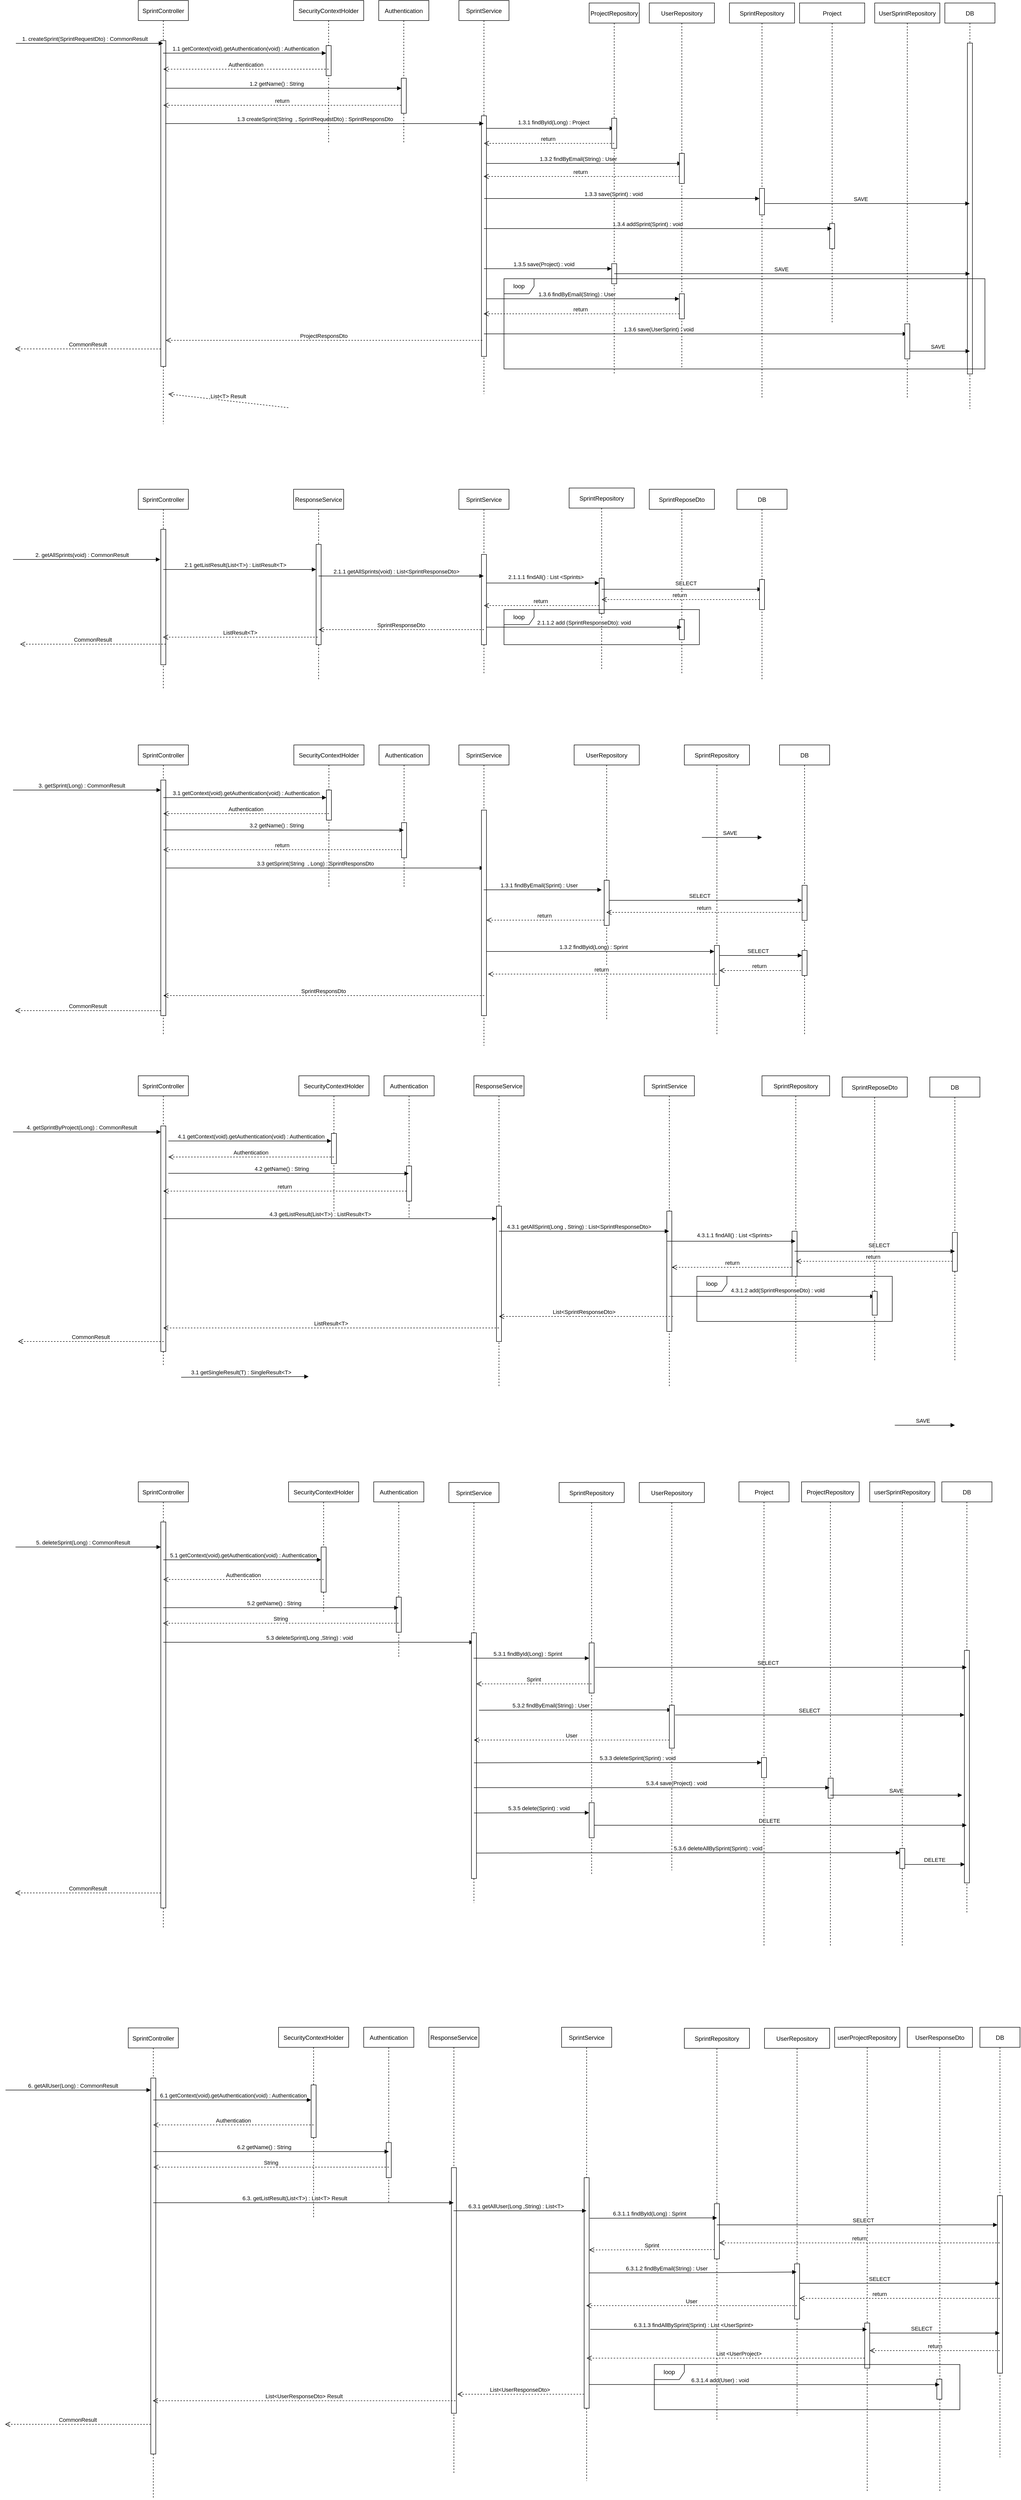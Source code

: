 <mxfile version="19.0.3" type="device"><diagram id="kgpKYQtTHZ0yAKxKKP6v" name="Page-1"><mxGraphModel dx="1370" dy="1100" grid="1" gridSize="10" guides="1" tooltips="1" connect="1" arrows="1" fold="1" page="1" pageScale="1" pageWidth="850" pageHeight="1100" math="0" shadow="0"><root><mxCell id="0"/><mxCell id="1" parent="0"/><mxCell id="3nuBFxr9cyL0pnOWT2aG-5" value="SprintController" style="shape=umlLifeline;perimeter=lifelinePerimeter;container=1;collapsible=0;recursiveResize=0;rounded=0;shadow=0;strokeWidth=1;" parent="1" vertex="1"><mxGeometry x="360" y="85" width="100" height="845" as="geometry"/></mxCell><mxCell id="3nuBFxr9cyL0pnOWT2aG-6" value="" style="points=[];perimeter=orthogonalPerimeter;rounded=0;shadow=0;strokeWidth=1;" parent="3nuBFxr9cyL0pnOWT2aG-5" vertex="1"><mxGeometry x="45" y="80" width="10" height="650" as="geometry"/></mxCell><mxCell id="1GZqb4HXiRRtfHuxOyEd-9" value="1.2 getName() : String" style="verticalAlign=bottom;endArrow=block;shadow=0;strokeWidth=1;fontFamily=Helvetica;" edge="1" parent="3nuBFxr9cyL0pnOWT2aG-5"><mxGeometry x="-0.057" relative="1" as="geometry"><mxPoint x="55" y="175" as="sourcePoint"/><mxPoint x="525.25" y="175" as="targetPoint"/><mxPoint as="offset"/></mxGeometry></mxCell><mxCell id="gjOl4dN1WwCDveRCM5ID-1" value="SprintService" style="shape=umlLifeline;perimeter=lifelinePerimeter;container=1;collapsible=0;recursiveResize=0;rounded=0;shadow=0;strokeWidth=1;" parent="1" vertex="1"><mxGeometry x="1000" y="85" width="100" height="785" as="geometry"/></mxCell><mxCell id="gjOl4dN1WwCDveRCM5ID-2" value="" style="points=[];perimeter=orthogonalPerimeter;rounded=0;shadow=0;strokeWidth=1;" parent="gjOl4dN1WwCDveRCM5ID-1" vertex="1"><mxGeometry x="45" y="230" width="10" height="480" as="geometry"/></mxCell><mxCell id="gjOl4dN1WwCDveRCM5ID-50" value="1.3.1 findById(Long) : Project" style="verticalAlign=bottom;endArrow=block;shadow=0;strokeWidth=1;" parent="gjOl4dN1WwCDveRCM5ID-1" edge="1" target="gjOl4dN1WwCDveRCM5ID-45"><mxGeometry x="0.056" y="3" relative="1" as="geometry"><mxPoint x="55" y="255" as="sourcePoint"/><mxPoint x="280" y="255" as="targetPoint"/><mxPoint as="offset"/><Array as="points"/></mxGeometry></mxCell><mxCell id="xVTGuYF2IWouIclzucZM-10" value="1.3.2 findByEmail(String) : User" style="verticalAlign=bottom;endArrow=block;shadow=0;strokeWidth=1;" parent="gjOl4dN1WwCDveRCM5ID-1" edge="1"><mxGeometry x="-0.059" relative="1" as="geometry"><mxPoint x="55" y="325" as="sourcePoint"/><mxPoint x="444.5" y="325" as="targetPoint"/><mxPoint as="offset"/></mxGeometry></mxCell><mxCell id="gjOl4dN1WwCDveRCM5ID-3" value="DB" style="shape=umlLifeline;perimeter=lifelinePerimeter;container=1;collapsible=0;recursiveResize=0;rounded=0;shadow=0;strokeWidth=1;" parent="1" vertex="1"><mxGeometry x="1970" y="90" width="100" height="810" as="geometry"/></mxCell><mxCell id="gjOl4dN1WwCDveRCM5ID-4" value="" style="points=[];perimeter=orthogonalPerimeter;rounded=0;shadow=0;strokeWidth=1;" parent="gjOl4dN1WwCDveRCM5ID-3" vertex="1"><mxGeometry x="45" y="80" width="10" height="660" as="geometry"/></mxCell><mxCell id="1GZqb4HXiRRtfHuxOyEd-33" value="SAVE" style="verticalAlign=bottom;endArrow=block;shadow=0;strokeWidth=1;" edge="1" parent="gjOl4dN1WwCDveRCM5ID-3"><mxGeometry x="-0.059" relative="1" as="geometry"><mxPoint x="-70" y="694.47" as="sourcePoint"/><mxPoint x="50" y="694.47" as="targetPoint"/><mxPoint as="offset"/><Array as="points"/></mxGeometry></mxCell><mxCell id="gjOl4dN1WwCDveRCM5ID-7" value="1. createSprint(SprintRequestDto) : CommonResult" style="verticalAlign=bottom;endArrow=block;shadow=0;strokeWidth=1;exitX=1.073;exitY=0.054;exitDx=0;exitDy=0;exitPerimeter=0;" parent="1" target="3nuBFxr9cyL0pnOWT2aG-5" edge="1"><mxGeometry x="-0.059" relative="1" as="geometry"><mxPoint x="115.73" y="170.52" as="sourcePoint"/><mxPoint x="410" y="170" as="targetPoint"/><mxPoint as="offset"/></mxGeometry></mxCell><mxCell id="gjOl4dN1WwCDveRCM5ID-45" value="ProjectRepository" style="shape=umlLifeline;perimeter=lifelinePerimeter;container=1;collapsible=0;recursiveResize=0;rounded=0;shadow=0;strokeWidth=1;" parent="1" vertex="1"><mxGeometry x="1260" y="90" width="100" height="740" as="geometry"/></mxCell><mxCell id="gjOl4dN1WwCDveRCM5ID-48" value="" style="points=[];perimeter=orthogonalPerimeter;rounded=0;shadow=0;strokeWidth=1;" parent="gjOl4dN1WwCDveRCM5ID-45" vertex="1"><mxGeometry x="45" y="230" width="10" height="60" as="geometry"/></mxCell><mxCell id="1GZqb4HXiRRtfHuxOyEd-26" value="" style="points=[];perimeter=orthogonalPerimeter;rounded=0;shadow=0;strokeWidth=1;" vertex="1" parent="gjOl4dN1WwCDveRCM5ID-45"><mxGeometry x="45" y="520" width="10" height="40" as="geometry"/></mxCell><mxCell id="1GZqb4HXiRRtfHuxOyEd-32" value="1.3.6 save(UserSprint) : void" style="verticalAlign=bottom;endArrow=block;shadow=0;strokeWidth=1;" edge="1" parent="gjOl4dN1WwCDveRCM5ID-45" target="1GZqb4HXiRRtfHuxOyEd-12"><mxGeometry x="-0.171" relative="1" as="geometry"><mxPoint x="-210" y="660.0" as="sourcePoint"/><mxPoint x="175" y="660.0" as="targetPoint"/><mxPoint x="-1" as="offset"/></mxGeometry></mxCell><mxCell id="xVTGuYF2IWouIclzucZM-7" value="UserRepository" style="shape=umlLifeline;perimeter=lifelinePerimeter;container=1;collapsible=0;recursiveResize=0;rounded=0;shadow=0;strokeWidth=1;" parent="1" vertex="1"><mxGeometry x="1380" y="90" width="130" height="730" as="geometry"/></mxCell><mxCell id="xVTGuYF2IWouIclzucZM-20" value="" style="points=[];perimeter=orthogonalPerimeter;rounded=0;shadow=0;strokeWidth=1;" parent="xVTGuYF2IWouIclzucZM-7" vertex="1"><mxGeometry x="60" y="300" width="10" height="60" as="geometry"/></mxCell><mxCell id="1GZqb4HXiRRtfHuxOyEd-11" value="return " style="verticalAlign=bottom;endArrow=open;dashed=1;endSize=8;shadow=0;strokeWidth=1;" edge="1" parent="xVTGuYF2IWouIclzucZM-7"><mxGeometry relative="1" as="geometry"><mxPoint x="-330.553" y="346" as="targetPoint"/><mxPoint x="60" y="346" as="sourcePoint"/></mxGeometry></mxCell><mxCell id="1GZqb4HXiRRtfHuxOyEd-16" value="1.3.3 save(Sprint) : void" style="verticalAlign=bottom;endArrow=block;shadow=0;strokeWidth=1;" edge="1" parent="xVTGuYF2IWouIclzucZM-7" target="xVTGuYF2IWouIclzucZM-19"><mxGeometry x="-0.059" relative="1" as="geometry"><mxPoint x="-329.5" y="390" as="sourcePoint"/><mxPoint x="60" y="390" as="targetPoint"/><mxPoint as="offset"/></mxGeometry></mxCell><mxCell id="1GZqb4HXiRRtfHuxOyEd-29" value="" style="points=[];perimeter=orthogonalPerimeter;rounded=0;shadow=0;strokeWidth=1;" vertex="1" parent="xVTGuYF2IWouIclzucZM-7"><mxGeometry x="60" y="580" width="10" height="50" as="geometry"/></mxCell><mxCell id="1GZqb4HXiRRtfHuxOyEd-31" value="return " style="verticalAlign=bottom;endArrow=open;dashed=1;endSize=8;shadow=0;strokeWidth=1;" edge="1" parent="xVTGuYF2IWouIclzucZM-7"><mxGeometry relative="1" as="geometry"><mxPoint x="-330.553" y="620" as="targetPoint"/><mxPoint x="60" y="620" as="sourcePoint"/></mxGeometry></mxCell><mxCell id="gjOl4dN1WwCDveRCM5ID-9" value="1.3 createSprint(String  , SprintRequestDto) : SprintResponsDto" style="verticalAlign=bottom;endArrow=block;shadow=0;strokeWidth=1;exitX=0.911;exitY=0.068;exitDx=0;exitDy=0;exitPerimeter=0;" parent="1" target="gjOl4dN1WwCDveRCM5ID-1" edge="1"><mxGeometry x="-0.059" relative="1" as="geometry"><mxPoint x="414.11" y="330.48" as="sourcePoint"/><mxPoint x="990" y="330" as="targetPoint"/><mxPoint as="offset"/></mxGeometry></mxCell><mxCell id="xVTGuYF2IWouIclzucZM-18" value="SprintRepository" style="shape=umlLifeline;perimeter=lifelinePerimeter;container=1;collapsible=0;recursiveResize=0;rounded=0;shadow=0;strokeWidth=1;" parent="1" vertex="1"><mxGeometry x="1540" y="90" width="130" height="790" as="geometry"/></mxCell><mxCell id="xVTGuYF2IWouIclzucZM-19" value="" style="points=[];perimeter=orthogonalPerimeter;rounded=0;shadow=0;strokeWidth=1;" parent="xVTGuYF2IWouIclzucZM-18" vertex="1"><mxGeometry x="60" y="370" width="10" height="52.5" as="geometry"/></mxCell><mxCell id="1GZqb4HXiRRtfHuxOyEd-27" value="1.3.5 save(Project) : void" style="verticalAlign=bottom;endArrow=block;shadow=0;strokeWidth=1;" edge="1" parent="xVTGuYF2IWouIclzucZM-18" target="1GZqb4HXiRRtfHuxOyEd-26"><mxGeometry x="-0.059" relative="1" as="geometry"><mxPoint x="-490" y="530.0" as="sourcePoint"/><mxPoint x="204.5" y="530.0" as="targetPoint"/><mxPoint as="offset"/></mxGeometry></mxCell><mxCell id="xVTGuYF2IWouIclzucZM-51" value="List&lt;T&gt; Result" style="verticalAlign=bottom;endArrow=open;dashed=1;endSize=8;shadow=0;strokeWidth=1;entryX=1.14;entryY=0.548;entryDx=0;entryDy=0;entryPerimeter=0;" parent="1" target="xVTGuYF2IWouIclzucZM-39" edge="1"><mxGeometry relative="1" as="geometry"><mxPoint x="420" y="870" as="targetPoint"/><mxPoint x="659.5" y="897.28" as="sourcePoint"/></mxGeometry></mxCell><mxCell id="xVTGuYF2IWouIclzucZM-58" value="3.1 getSingleResult(T) : SingleResult&lt;T&gt;" style="verticalAlign=bottom;endArrow=block;shadow=0;strokeWidth=1;entryX=-0.052;entryY=0.215;entryDx=0;entryDy=0;entryPerimeter=0;exitX=1.06;exitY=0.246;exitDx=0;exitDy=0;exitPerimeter=0;" parent="1" target="xVTGuYF2IWouIclzucZM-57" edge="1"><mxGeometry x="-0.057" relative="1" as="geometry"><mxPoint x="445.6" y="2831.34" as="sourcePoint"/><mxPoint x="700" y="2830" as="targetPoint"/><mxPoint as="offset"/></mxGeometry></mxCell><mxCell id="xVTGuYF2IWouIclzucZM-122" value="SprintController" style="shape=umlLifeline;perimeter=lifelinePerimeter;container=1;collapsible=0;recursiveResize=0;rounded=0;shadow=0;strokeWidth=1;" parent="1" vertex="1"><mxGeometry x="360" y="3040" width="100" height="890" as="geometry"/></mxCell><mxCell id="xVTGuYF2IWouIclzucZM-123" value="" style="points=[];perimeter=orthogonalPerimeter;rounded=0;shadow=0;strokeWidth=1;" parent="xVTGuYF2IWouIclzucZM-122" vertex="1"><mxGeometry x="45" y="80" width="10" height="770" as="geometry"/></mxCell><mxCell id="xVTGuYF2IWouIclzucZM-124" value="CommonResult" style="verticalAlign=bottom;endArrow=open;dashed=1;endSize=8;shadow=0;strokeWidth=1;entryX=0.922;entryY=0.934;entryDx=0;entryDy=0;entryPerimeter=0;" parent="xVTGuYF2IWouIclzucZM-122" edge="1"><mxGeometry relative="1" as="geometry"><mxPoint x="-245.78" y="820" as="targetPoint"/><mxPoint x="45" y="820.08" as="sourcePoint"/></mxGeometry></mxCell><mxCell id="xVTGuYF2IWouIclzucZM-125" value="5. deleteSprint(Long) : CommonResult " style="verticalAlign=bottom;endArrow=block;shadow=0;strokeWidth=1;" parent="xVTGuYF2IWouIclzucZM-122" edge="1"><mxGeometry x="-0.059" relative="1" as="geometry"><mxPoint x="-245" y="130" as="sourcePoint"/><mxPoint x="45" y="130" as="targetPoint"/><mxPoint as="offset"/></mxGeometry></mxCell><mxCell id="xVTGuYF2IWouIclzucZM-126" value="SecurityContextHolder" style="shape=umlLifeline;perimeter=lifelinePerimeter;container=1;collapsible=0;recursiveResize=0;rounded=0;shadow=0;strokeWidth=1;fontFamily=Helvetica;" parent="1" vertex="1"><mxGeometry x="660" y="3040" width="140" height="260" as="geometry"/></mxCell><mxCell id="xVTGuYF2IWouIclzucZM-127" value="" style="points=[];perimeter=orthogonalPerimeter;rounded=0;shadow=0;strokeWidth=1;" parent="xVTGuYF2IWouIclzucZM-126" vertex="1"><mxGeometry x="65" y="130" width="10" height="90" as="geometry"/></mxCell><mxCell id="xVTGuYF2IWouIclzucZM-128" value="Authentication" style="verticalAlign=bottom;endArrow=open;dashed=1;endSize=8;shadow=0;strokeWidth=1;" parent="xVTGuYF2IWouIclzucZM-126" target="xVTGuYF2IWouIclzucZM-122" edge="1"><mxGeometry relative="1" as="geometry"><mxPoint x="-193.1" y="194.79" as="targetPoint"/><mxPoint x="70.0" y="194.79" as="sourcePoint"/></mxGeometry></mxCell><mxCell id="xVTGuYF2IWouIclzucZM-129" value="5.3 deleteSprint(Long ,String) : void" style="verticalAlign=bottom;endArrow=block;shadow=0;strokeWidth=1;fontFamily=Helvetica;" parent="xVTGuYF2IWouIclzucZM-126" target="xVTGuYF2IWouIclzucZM-165" edge="1"><mxGeometry x="-0.057" relative="1" as="geometry"><mxPoint x="-250.003" y="320.002" as="sourcePoint"/><mxPoint x="220.33" y="320.002" as="targetPoint"/><mxPoint as="offset"/></mxGeometry></mxCell><mxCell id="xVTGuYF2IWouIclzucZM-130" value="5.1 getContext(void).getAuthentication(void) : Authentication" style="verticalAlign=bottom;endArrow=block;shadow=0;strokeWidth=1;exitX=1.06;exitY=0.246;exitDx=0;exitDy=0;exitPerimeter=0;" parent="1" target="xVTGuYF2IWouIclzucZM-127" edge="1"><mxGeometry x="0.016" relative="1" as="geometry"><mxPoint x="410" y="3195.49" as="sourcePoint"/><mxPoint x="668.88" y="3195" as="targetPoint"/><mxPoint as="offset"/></mxGeometry></mxCell><mxCell id="xVTGuYF2IWouIclzucZM-131" value="Authentication" style="shape=umlLifeline;perimeter=lifelinePerimeter;container=1;collapsible=0;recursiveResize=0;rounded=0;shadow=0;strokeWidth=1;" parent="1" vertex="1"><mxGeometry x="830" y="3040" width="100" height="350" as="geometry"/></mxCell><mxCell id="xVTGuYF2IWouIclzucZM-132" value="" style="points=[];perimeter=orthogonalPerimeter;rounded=0;shadow=0;strokeWidth=1;" parent="xVTGuYF2IWouIclzucZM-131" vertex="1"><mxGeometry x="45" y="230" width="10" height="70" as="geometry"/></mxCell><mxCell id="xVTGuYF2IWouIclzucZM-133" value="5.2 getName() : String" style="verticalAlign=bottom;endArrow=block;shadow=0;strokeWidth=1;fontFamily=Helvetica;" parent="1" source="xVTGuYF2IWouIclzucZM-122" edge="1"><mxGeometry x="-0.057" relative="1" as="geometry"><mxPoint x="420" y="3291" as="sourcePoint"/><mxPoint x="879.5" y="3291.042" as="targetPoint"/><mxPoint as="offset"/></mxGeometry></mxCell><mxCell id="xVTGuYF2IWouIclzucZM-134" value="String" style="verticalAlign=bottom;endArrow=open;dashed=1;endSize=8;shadow=0;strokeWidth=1;" parent="1" edge="1"><mxGeometry relative="1" as="geometry"><mxPoint x="409.5" y="3322" as="targetPoint"/><mxPoint x="879.5" y="3322" as="sourcePoint"/></mxGeometry></mxCell><mxCell id="xVTGuYF2IWouIclzucZM-165" value="SprintService" style="shape=umlLifeline;perimeter=lifelinePerimeter;container=1;collapsible=0;recursiveResize=0;rounded=0;shadow=0;strokeWidth=1;" parent="1" vertex="1"><mxGeometry x="980" y="3041.25" width="100" height="838.75" as="geometry"/></mxCell><mxCell id="xVTGuYF2IWouIclzucZM-166" value="" style="points=[];perimeter=orthogonalPerimeter;rounded=0;shadow=0;strokeWidth=1;" parent="xVTGuYF2IWouIclzucZM-165" vertex="1"><mxGeometry x="45" y="300" width="10" height="490" as="geometry"/></mxCell><mxCell id="1GZqb4HXiRRtfHuxOyEd-171" value="5.3.6 deleteAllBySprint(Sprint) : void " style="verticalAlign=bottom;endArrow=block;shadow=0;strokeWidth=1;entryX=0.087;entryY=0.214;entryDx=0;entryDy=0;entryPerimeter=0;" edge="1" parent="xVTGuYF2IWouIclzucZM-165" target="1GZqb4HXiRRtfHuxOyEd-173"><mxGeometry x="0.144" relative="1" as="geometry"><mxPoint x="55" y="739.28" as="sourcePoint"/><mxPoint x="285" y="738.75" as="targetPoint"/><mxPoint as="offset"/><Array as="points"><mxPoint x="215" y="738.75"/></Array></mxGeometry></mxCell><mxCell id="xVTGuYF2IWouIclzucZM-167" value="SprintRepository" style="shape=umlLifeline;perimeter=lifelinePerimeter;container=1;collapsible=0;recursiveResize=0;rounded=0;shadow=0;strokeWidth=1;" parent="1" vertex="1"><mxGeometry x="1200" y="3041.25" width="130" height="783.75" as="geometry"/></mxCell><mxCell id="xVTGuYF2IWouIclzucZM-168" value="" style="points=[];perimeter=orthogonalPerimeter;rounded=0;shadow=0;strokeWidth=1;" parent="xVTGuYF2IWouIclzucZM-167" vertex="1"><mxGeometry x="60" y="320" width="10" height="100" as="geometry"/></mxCell><mxCell id="xVTGuYF2IWouIclzucZM-169" value="5.3.2 findByEmail(String) : User" style="verticalAlign=bottom;endArrow=block;shadow=0;strokeWidth=1;" parent="xVTGuYF2IWouIclzucZM-167" target="xVTGuYF2IWouIclzucZM-176" edge="1"><mxGeometry x="-0.252" relative="1" as="geometry"><mxPoint x="-160" y="454.28" as="sourcePoint"/><mxPoint x="60" y="453.75" as="targetPoint"/><mxPoint as="offset"/><Array as="points"><mxPoint y="453.75"/></Array></mxGeometry></mxCell><mxCell id="xVTGuYF2IWouIclzucZM-186" value="" style="points=[];perimeter=orthogonalPerimeter;rounded=0;shadow=0;strokeWidth=1;" parent="xVTGuYF2IWouIclzucZM-167" vertex="1"><mxGeometry x="60" y="638.75" width="10" height="70" as="geometry"/></mxCell><mxCell id="xVTGuYF2IWouIclzucZM-172" value="DB" style="shape=umlLifeline;perimeter=lifelinePerimeter;container=1;collapsible=0;recursiveResize=0;rounded=0;shadow=0;strokeWidth=1;" parent="1" vertex="1"><mxGeometry x="1964" y="3040" width="100" height="860" as="geometry"/></mxCell><mxCell id="xVTGuYF2IWouIclzucZM-173" value="" style="points=[];perimeter=orthogonalPerimeter;rounded=0;shadow=0;strokeWidth=1;" parent="xVTGuYF2IWouIclzucZM-172" vertex="1"><mxGeometry x="45" y="336.25" width="10" height="463.75" as="geometry"/></mxCell><mxCell id="xVTGuYF2IWouIclzucZM-174" value="5.3.1 findById(Long) : Sprint" style="verticalAlign=bottom;endArrow=block;shadow=0;strokeWidth=1;" parent="1" edge="1"><mxGeometry x="-0.059" relative="1" as="geometry"><mxPoint x="1029.167" y="3391.75" as="sourcePoint"/><mxPoint x="1260" y="3391.75" as="targetPoint"/><mxPoint as="offset"/><Array as="points"><mxPoint x="1240" y="3391.75"/></Array></mxGeometry></mxCell><mxCell id="xVTGuYF2IWouIclzucZM-175" value="Sprint" style="verticalAlign=bottom;endArrow=open;dashed=1;endSize=8;shadow=0;strokeWidth=1;" parent="1" edge="1"><mxGeometry relative="1" as="geometry"><mxPoint x="1035" y="3443" as="targetPoint"/><mxPoint x="1264.74" y="3443" as="sourcePoint"/></mxGeometry></mxCell><mxCell id="xVTGuYF2IWouIclzucZM-176" value="UserRepository" style="shape=umlLifeline;perimeter=lifelinePerimeter;container=1;collapsible=0;recursiveResize=0;rounded=0;shadow=0;strokeWidth=1;" parent="1" vertex="1"><mxGeometry x="1360" y="3041.25" width="130" height="773.75" as="geometry"/></mxCell><mxCell id="xVTGuYF2IWouIclzucZM-177" value="" style="points=[];perimeter=orthogonalPerimeter;rounded=0;shadow=0;strokeWidth=1;" parent="xVTGuYF2IWouIclzucZM-176" vertex="1"><mxGeometry x="60" y="444.37" width="10" height="85.63" as="geometry"/></mxCell><mxCell id="xVTGuYF2IWouIclzucZM-178" value="SELECT" style="verticalAlign=bottom;endArrow=block;shadow=0;strokeWidth=1;" parent="xVTGuYF2IWouIclzucZM-176" target="xVTGuYF2IWouIclzucZM-173" edge="1"><mxGeometry x="-0.059" relative="1" as="geometry"><mxPoint x="74.5" y="463.75" as="sourcePoint"/><mxPoint x="259.5" y="463.75" as="targetPoint"/><mxPoint as="offset"/><Array as="points"><mxPoint x="70" y="463.75"/></Array></mxGeometry></mxCell><mxCell id="xVTGuYF2IWouIclzucZM-179" value="User" style="verticalAlign=bottom;endArrow=open;dashed=1;endSize=8;shadow=0;strokeWidth=1;" parent="xVTGuYF2IWouIclzucZM-176" target="xVTGuYF2IWouIclzucZM-165" edge="1"><mxGeometry relative="1" as="geometry"><mxPoint x="-310" y="523.75" as="targetPoint"/><mxPoint x="60.0" y="513.75" as="sourcePoint"/></mxGeometry></mxCell><mxCell id="xVTGuYF2IWouIclzucZM-171" value="5.3.3 deleteSprint(Sprint) : void " style="verticalAlign=bottom;endArrow=block;shadow=0;strokeWidth=1;" parent="1" target="xVTGuYF2IWouIclzucZM-182" edge="1"><mxGeometry x="0.144" relative="1" as="geometry"><mxPoint x="1030" y="3600.53" as="sourcePoint"/><mxPoint x="1250" y="3600" as="targetPoint"/><mxPoint as="offset"/><Array as="points"><mxPoint x="1190" y="3600"/></Array></mxGeometry></mxCell><mxCell id="xVTGuYF2IWouIclzucZM-185" value="userSprintRepository" style="shape=umlLifeline;perimeter=lifelinePerimeter;container=1;collapsible=0;recursiveResize=0;rounded=0;shadow=0;strokeWidth=1;" parent="1" vertex="1"><mxGeometry x="1820" y="3040" width="130" height="925" as="geometry"/></mxCell><mxCell id="1GZqb4HXiRRtfHuxOyEd-173" value="" style="points=[];perimeter=orthogonalPerimeter;rounded=0;shadow=0;strokeWidth=1;" vertex="1" parent="xVTGuYF2IWouIclzucZM-185"><mxGeometry x="60" y="731.25" width="10" height="40" as="geometry"/></mxCell><mxCell id="xVTGuYF2IWouIclzucZM-189" value="5.3.5 delete(Sprint) : void " style="verticalAlign=bottom;endArrow=block;shadow=0;strokeWidth=1;" parent="1" edge="1"><mxGeometry x="0.144" relative="1" as="geometry"><mxPoint x="1030" y="3700.53" as="sourcePoint"/><mxPoint x="1260" y="3700" as="targetPoint"/><mxPoint as="offset"/><Array as="points"><mxPoint x="1190" y="3700"/></Array></mxGeometry></mxCell><mxCell id="xVTGuYF2IWouIclzucZM-190" value="SprintController" style="shape=umlLifeline;perimeter=lifelinePerimeter;container=1;collapsible=0;recursiveResize=0;rounded=0;shadow=0;strokeWidth=1;" parent="1" vertex="1"><mxGeometry x="340" y="4129.25" width="100" height="940" as="geometry"/></mxCell><mxCell id="xVTGuYF2IWouIclzucZM-191" value="" style="points=[];perimeter=orthogonalPerimeter;rounded=0;shadow=0;strokeWidth=1;" parent="xVTGuYF2IWouIclzucZM-190" vertex="1"><mxGeometry x="45" y="100" width="10" height="750" as="geometry"/></mxCell><mxCell id="xVTGuYF2IWouIclzucZM-193" value="6. getAllUser(Long) : CommonResult " style="verticalAlign=bottom;endArrow=block;shadow=0;strokeWidth=1;" parent="xVTGuYF2IWouIclzucZM-190" edge="1"><mxGeometry x="-0.059" relative="1" as="geometry"><mxPoint x="-245" y="124" as="sourcePoint"/><mxPoint x="45" y="124" as="targetPoint"/><mxPoint as="offset"/></mxGeometry></mxCell><mxCell id="1GZqb4HXiRRtfHuxOyEd-183" value="CommonResult" style="verticalAlign=bottom;endArrow=open;dashed=1;endSize=8;shadow=0;strokeWidth=1;entryX=0.922;entryY=0.934;entryDx=0;entryDy=0;entryPerimeter=0;" edge="1" parent="xVTGuYF2IWouIclzucZM-190"><mxGeometry relative="1" as="geometry"><mxPoint x="-245.78" y="790.75" as="targetPoint"/><mxPoint x="45" y="790.83" as="sourcePoint"/></mxGeometry></mxCell><mxCell id="xVTGuYF2IWouIclzucZM-194" value="SecurityContextHolder" style="shape=umlLifeline;perimeter=lifelinePerimeter;container=1;collapsible=0;recursiveResize=0;rounded=0;shadow=0;strokeWidth=1;fontFamily=Helvetica;" parent="1" vertex="1"><mxGeometry x="640" y="4128" width="140" height="380" as="geometry"/></mxCell><mxCell id="xVTGuYF2IWouIclzucZM-195" value="" style="points=[];perimeter=orthogonalPerimeter;rounded=0;shadow=0;strokeWidth=1;" parent="xVTGuYF2IWouIclzucZM-194" vertex="1"><mxGeometry x="65" y="115" width="10" height="105" as="geometry"/></mxCell><mxCell id="xVTGuYF2IWouIclzucZM-196" value="Authentication" style="verticalAlign=bottom;endArrow=open;dashed=1;endSize=8;shadow=0;strokeWidth=1;" parent="xVTGuYF2IWouIclzucZM-194" target="xVTGuYF2IWouIclzucZM-190" edge="1"><mxGeometry relative="1" as="geometry"><mxPoint x="-193.1" y="194.79" as="targetPoint"/><mxPoint x="70.0" y="194.79" as="sourcePoint"/></mxGeometry></mxCell><mxCell id="xVTGuYF2IWouIclzucZM-202" value="6.1 getContext(void).getAuthentication(void) : Authentication" style="verticalAlign=bottom;endArrow=block;shadow=0;strokeWidth=1;exitX=1.06;exitY=0.246;exitDx=0;exitDy=0;exitPerimeter=0;" parent="xVTGuYF2IWouIclzucZM-194" edge="1"><mxGeometry x="0.016" relative="1" as="geometry"><mxPoint x="-250" y="145" as="sourcePoint"/><mxPoint x="65" y="145" as="targetPoint"/><mxPoint as="offset"/></mxGeometry></mxCell><mxCell id="xVTGuYF2IWouIclzucZM-198" value="Authentication" style="shape=umlLifeline;perimeter=lifelinePerimeter;container=1;collapsible=0;recursiveResize=0;rounded=0;shadow=0;strokeWidth=1;" parent="1" vertex="1"><mxGeometry x="810" y="4128" width="100" height="350" as="geometry"/></mxCell><mxCell id="xVTGuYF2IWouIclzucZM-199" value="" style="points=[];perimeter=orthogonalPerimeter;rounded=0;shadow=0;strokeWidth=1;" parent="xVTGuYF2IWouIclzucZM-198" vertex="1"><mxGeometry x="45" y="230" width="10" height="70" as="geometry"/></mxCell><mxCell id="xVTGuYF2IWouIclzucZM-200" value="SprintService" style="shape=umlLifeline;perimeter=lifelinePerimeter;container=1;collapsible=0;recursiveResize=0;rounded=0;shadow=0;strokeWidth=1;" parent="1" vertex="1"><mxGeometry x="1205" y="4128" width="100" height="905" as="geometry"/></mxCell><mxCell id="xVTGuYF2IWouIclzucZM-201" value="" style="points=[];perimeter=orthogonalPerimeter;rounded=0;shadow=0;strokeWidth=1;" parent="xVTGuYF2IWouIclzucZM-200" vertex="1"><mxGeometry x="45" y="300" width="10" height="460" as="geometry"/></mxCell><mxCell id="xVTGuYF2IWouIclzucZM-234" value="List&lt;UserResponseDto&gt; " style="verticalAlign=bottom;endArrow=open;dashed=1;endSize=8;shadow=0;strokeWidth=1;" parent="xVTGuYF2IWouIclzucZM-200" edge="1"><mxGeometry relative="1" as="geometry"><mxPoint x="-208" y="732" as="targetPoint"/><mxPoint x="45" y="732" as="sourcePoint"/></mxGeometry></mxCell><mxCell id="xVTGuYF2IWouIclzucZM-203" value="6.2 getName() : String" style="verticalAlign=bottom;endArrow=block;shadow=0;strokeWidth=1;fontFamily=Helvetica;" parent="1" edge="1"><mxGeometry x="-0.057" relative="1" as="geometry"><mxPoint x="390" y="4376.002" as="sourcePoint"/><mxPoint x="860.25" y="4376.002" as="targetPoint"/><mxPoint as="offset"/></mxGeometry></mxCell><mxCell id="xVTGuYF2IWouIclzucZM-204" value="String" style="verticalAlign=bottom;endArrow=open;dashed=1;endSize=8;shadow=0;strokeWidth=1;" parent="1" edge="1"><mxGeometry relative="1" as="geometry"><mxPoint x="390.25" y="4406.96" as="targetPoint"/><mxPoint x="860.25" y="4406.96" as="sourcePoint"/></mxGeometry></mxCell><mxCell id="xVTGuYF2IWouIclzucZM-205" value="ResponseService" style="shape=umlLifeline;perimeter=lifelinePerimeter;container=1;collapsible=0;recursiveResize=0;rounded=0;shadow=0;strokeWidth=1;fontFamily=Helvetica;" parent="1" vertex="1"><mxGeometry x="940" y="4128" width="100" height="890" as="geometry"/></mxCell><mxCell id="xVTGuYF2IWouIclzucZM-206" value="" style="points=[];perimeter=orthogonalPerimeter;rounded=0;shadow=0;strokeWidth=1;" parent="xVTGuYF2IWouIclzucZM-205" vertex="1"><mxGeometry x="45" y="280" width="10" height="490" as="geometry"/></mxCell><mxCell id="xVTGuYF2IWouIclzucZM-197" value="6.3.1 getAllUser(Long ,String) : List&lt;T&gt;" style="verticalAlign=bottom;endArrow=block;shadow=0;strokeWidth=1;fontFamily=Helvetica;" parent="1" edge="1"><mxGeometry x="-0.057" relative="1" as="geometry"><mxPoint x="989.324" y="4494" as="sourcePoint"/><mxPoint x="1254.5" y="4494" as="targetPoint"/><mxPoint as="offset"/></mxGeometry></mxCell><mxCell id="xVTGuYF2IWouIclzucZM-207" value="6.3. getListResult(List&lt;T&gt;) : List&lt;T&gt; Result" style="verticalAlign=bottom;endArrow=block;shadow=0;strokeWidth=1;" parent="1" target="xVTGuYF2IWouIclzucZM-205" edge="1"><mxGeometry x="-0.057" relative="1" as="geometry"><mxPoint x="390" y="4478" as="sourcePoint"/><mxPoint x="644.5" y="4478" as="targetPoint"/><mxPoint as="offset"/></mxGeometry></mxCell><mxCell id="xVTGuYF2IWouIclzucZM-208" value="List&lt;UserResponseDto&gt; Result" style="verticalAlign=bottom;endArrow=open;dashed=1;endSize=8;shadow=0;strokeWidth=1;" parent="1" edge="1"><mxGeometry relative="1" as="geometry"><mxPoint x="389.071" y="4873" as="targetPoint"/><mxPoint x="993.1" y="4873" as="sourcePoint"/></mxGeometry></mxCell><mxCell id="xVTGuYF2IWouIclzucZM-209" value="SprintRepository" style="shape=umlLifeline;perimeter=lifelinePerimeter;container=1;collapsible=0;recursiveResize=0;rounded=0;shadow=0;strokeWidth=1;" parent="1" vertex="1"><mxGeometry x="1450" y="4130" width="130" height="783" as="geometry"/></mxCell><mxCell id="xVTGuYF2IWouIclzucZM-210" value="" style="points=[];perimeter=orthogonalPerimeter;rounded=0;shadow=0;strokeWidth=1;" parent="xVTGuYF2IWouIclzucZM-209" vertex="1"><mxGeometry x="60" y="350" width="10" height="110" as="geometry"/></mxCell><mxCell id="xVTGuYF2IWouIclzucZM-223" value="6.3.1.1 findById(Long) : Sprint" style="verticalAlign=bottom;endArrow=block;shadow=0;strokeWidth=1;exitX=1.116;exitY=0.176;exitDx=0;exitDy=0;exitPerimeter=0;" parent="xVTGuYF2IWouIclzucZM-209" edge="1" source="xVTGuYF2IWouIclzucZM-201"><mxGeometry x="-0.059" relative="1" as="geometry"><mxPoint x="-175.75" y="378.25" as="sourcePoint"/><mxPoint x="65.26" y="378.25" as="targetPoint"/><mxPoint as="offset"/><Array as="points"><mxPoint x="45.26" y="378.25"/></Array></mxGeometry></mxCell><mxCell id="xVTGuYF2IWouIclzucZM-213" value="DB" style="shape=umlLifeline;perimeter=lifelinePerimeter;container=1;collapsible=0;recursiveResize=0;rounded=0;shadow=0;strokeWidth=1;" parent="1" vertex="1"><mxGeometry x="2040" y="4128" width="80" height="858" as="geometry"/></mxCell><mxCell id="xVTGuYF2IWouIclzucZM-214" value="" style="points=[];perimeter=orthogonalPerimeter;rounded=0;shadow=0;strokeWidth=1;" parent="xVTGuYF2IWouIclzucZM-213" vertex="1"><mxGeometry x="35" y="336" width="10" height="354" as="geometry"/></mxCell><mxCell id="xVTGuYF2IWouIclzucZM-215" value="UserRepository" style="shape=umlLifeline;perimeter=lifelinePerimeter;container=1;collapsible=0;recursiveResize=0;rounded=0;shadow=0;strokeWidth=1;" parent="1" vertex="1"><mxGeometry x="1610" y="4130" width="130" height="773" as="geometry"/></mxCell><mxCell id="xVTGuYF2IWouIclzucZM-216" value="" style="points=[];perimeter=orthogonalPerimeter;rounded=0;shadow=0;strokeWidth=1;" parent="xVTGuYF2IWouIclzucZM-215" vertex="1"><mxGeometry x="60" y="470" width="10" height="110" as="geometry"/></mxCell><mxCell id="xVTGuYF2IWouIclzucZM-228" value="return" style="verticalAlign=bottom;endArrow=open;dashed=1;endSize=8;shadow=0;strokeWidth=1;" parent="xVTGuYF2IWouIclzucZM-215" source="xVTGuYF2IWouIclzucZM-213" edge="1"><mxGeometry relative="1" as="geometry"><mxPoint x="-90" y="428.125" as="targetPoint"/><mxPoint x="144.5" y="428.125" as="sourcePoint"/></mxGeometry></mxCell><mxCell id="xVTGuYF2IWouIclzucZM-229" value="SELECT" style="verticalAlign=bottom;endArrow=block;shadow=0;strokeWidth=1;" parent="xVTGuYF2IWouIclzucZM-215" edge="1" target="xVTGuYF2IWouIclzucZM-213"><mxGeometry x="-0.199" relative="1" as="geometry"><mxPoint x="70" y="508.75" as="sourcePoint"/><mxPoint x="369.5" y="508.75" as="targetPoint"/><mxPoint as="offset"/><Array as="points"><mxPoint x="80" y="508.75"/></Array></mxGeometry></mxCell><mxCell id="xVTGuYF2IWouIclzucZM-230" value="return" style="verticalAlign=bottom;endArrow=open;dashed=1;endSize=8;shadow=0;strokeWidth=1;" parent="xVTGuYF2IWouIclzucZM-215" edge="1" source="xVTGuYF2IWouIclzucZM-213"><mxGeometry x="0.199" relative="1" as="geometry"><mxPoint x="70" y="538.75" as="targetPoint"/><mxPoint x="369.5" y="538.755" as="sourcePoint"/><mxPoint as="offset"/></mxGeometry></mxCell><mxCell id="xVTGuYF2IWouIclzucZM-220" value="userProjectRepository" style="shape=umlLifeline;perimeter=lifelinePerimeter;container=1;collapsible=0;recursiveResize=0;rounded=0;shadow=0;strokeWidth=1;" parent="1" vertex="1"><mxGeometry x="1750" y="4128" width="130" height="925" as="geometry"/></mxCell><mxCell id="xVTGuYF2IWouIclzucZM-221" value="" style="points=[];perimeter=orthogonalPerimeter;rounded=0;shadow=0;strokeWidth=1;" parent="xVTGuYF2IWouIclzucZM-220" vertex="1"><mxGeometry x="60" y="590" width="10" height="90" as="geometry"/></mxCell><mxCell id="xVTGuYF2IWouIclzucZM-231" value="SELECT" style="verticalAlign=bottom;endArrow=block;shadow=0;strokeWidth=1;" parent="xVTGuYF2IWouIclzucZM-220" edge="1" target="xVTGuYF2IWouIclzucZM-213"><mxGeometry x="-0.199" relative="1" as="geometry"><mxPoint x="70" y="610" as="sourcePoint"/><mxPoint x="209.5" y="610" as="targetPoint"/><mxPoint as="offset"/><Array as="points"/></mxGeometry></mxCell><mxCell id="xVTGuYF2IWouIclzucZM-232" value="return" style="verticalAlign=bottom;endArrow=open;dashed=1;endSize=8;shadow=0;strokeWidth=1;" parent="xVTGuYF2IWouIclzucZM-220" edge="1" source="xVTGuYF2IWouIclzucZM-213"><mxGeometry x="-0.004" relative="1" as="geometry"><mxPoint x="70" y="645" as="targetPoint"/><mxPoint x="209.5" y="645.005" as="sourcePoint"/><mxPoint as="offset"/></mxGeometry></mxCell><mxCell id="xVTGuYF2IWouIclzucZM-233" value="List &lt;UserProject&gt;" style="verticalAlign=bottom;endArrow=open;dashed=1;endSize=8;shadow=0;strokeWidth=1;" parent="xVTGuYF2IWouIclzucZM-220" target="xVTGuYF2IWouIclzucZM-200" edge="1"><mxGeometry x="-0.1" relative="1" as="geometry"><mxPoint x="-335.75" y="660" as="targetPoint"/><mxPoint x="60" y="660" as="sourcePoint"/><mxPoint x="-1" as="offset"/></mxGeometry></mxCell><mxCell id="xVTGuYF2IWouIclzucZM-224" value="Sprint" style="verticalAlign=bottom;endArrow=open;dashed=1;endSize=8;shadow=0;strokeWidth=1;exitX=0.042;exitY=0.832;exitDx=0;exitDy=0;exitPerimeter=0;" parent="1" edge="1" source="xVTGuYF2IWouIclzucZM-210"><mxGeometry relative="1" as="geometry"><mxPoint x="1260" y="4572.125" as="targetPoint"/><mxPoint x="1494.5" y="4572.125" as="sourcePoint"/></mxGeometry></mxCell><mxCell id="xVTGuYF2IWouIclzucZM-211" value="6.3.1.2 findByEmail(String) : User" style="verticalAlign=bottom;endArrow=block;shadow=0;strokeWidth=1;entryX=0.492;entryY=0.629;entryDx=0;entryDy=0;entryPerimeter=0;" parent="1" source="xVTGuYF2IWouIclzucZM-201" target="xVTGuYF2IWouIclzucZM-215" edge="1"><mxGeometry x="-0.252" relative="1" as="geometry"><mxPoint x="1270" y="4583.53" as="sourcePoint"/><mxPoint x="1490" y="4583" as="targetPoint"/><mxPoint as="offset"/><Array as="points"><mxPoint x="1430" y="4618"/></Array></mxGeometry></mxCell><mxCell id="xVTGuYF2IWouIclzucZM-218" value="User" style="verticalAlign=bottom;endArrow=open;dashed=1;endSize=8;shadow=0;strokeWidth=1;" parent="1" edge="1" source="xVTGuYF2IWouIclzucZM-215"><mxGeometry relative="1" as="geometry"><mxPoint x="1254.25" y="4683.25" as="targetPoint"/><mxPoint x="1650" y="4683.25" as="sourcePoint"/></mxGeometry></mxCell><mxCell id="1GZqb4HXiRRtfHuxOyEd-1" value="SecurityContextHolder" style="shape=umlLifeline;perimeter=lifelinePerimeter;container=1;collapsible=0;recursiveResize=0;rounded=0;shadow=0;strokeWidth=1;fontFamily=Helvetica;" vertex="1" parent="1"><mxGeometry x="670" y="85" width="140" height="285" as="geometry"/></mxCell><mxCell id="1GZqb4HXiRRtfHuxOyEd-2" value="" style="points=[];perimeter=orthogonalPerimeter;rounded=0;shadow=0;strokeWidth=1;" vertex="1" parent="1GZqb4HXiRRtfHuxOyEd-1"><mxGeometry x="65" y="90" width="10" height="60" as="geometry"/></mxCell><mxCell id="1GZqb4HXiRRtfHuxOyEd-5" value="1.1 getContext(void).getAuthentication(void) : Authentication" style="verticalAlign=bottom;endArrow=block;shadow=0;strokeWidth=1;" edge="1" parent="1"><mxGeometry x="0.016" relative="1" as="geometry"><mxPoint x="409.447" y="190.0" as="sourcePoint"/><mxPoint x="735" y="190.0" as="targetPoint"/><mxPoint as="offset"/></mxGeometry></mxCell><mxCell id="1GZqb4HXiRRtfHuxOyEd-6" value="Authentication" style="shape=umlLifeline;perimeter=lifelinePerimeter;container=1;collapsible=0;recursiveResize=0;rounded=0;shadow=0;strokeWidth=1;" vertex="1" parent="1"><mxGeometry x="840" y="85" width="100" height="285" as="geometry"/></mxCell><mxCell id="1GZqb4HXiRRtfHuxOyEd-7" value="" style="points=[];perimeter=orthogonalPerimeter;rounded=0;shadow=0;strokeWidth=1;" vertex="1" parent="1GZqb4HXiRRtfHuxOyEd-6"><mxGeometry x="45" y="155" width="10" height="70" as="geometry"/></mxCell><mxCell id="1GZqb4HXiRRtfHuxOyEd-10" value="return" style="verticalAlign=bottom;endArrow=open;dashed=1;endSize=8;shadow=0;strokeWidth=1;" edge="1" parent="1GZqb4HXiRRtfHuxOyEd-6" target="3nuBFxr9cyL0pnOWT2aG-5"><mxGeometry relative="1" as="geometry"><mxPoint x="-285.553" y="208.95" as="targetPoint"/><mxPoint x="45.0" y="208.95" as="sourcePoint"/></mxGeometry></mxCell><mxCell id="1GZqb4HXiRRtfHuxOyEd-3" value="Authentication" style="verticalAlign=bottom;endArrow=open;dashed=1;endSize=8;shadow=0;strokeWidth=1;" edge="1" parent="1" target="3nuBFxr9cyL0pnOWT2aG-5"><mxGeometry relative="1" as="geometry"><mxPoint x="476.9" y="221.97" as="targetPoint"/><mxPoint x="740.0" y="221.97" as="sourcePoint"/></mxGeometry></mxCell><mxCell id="xVTGuYF2IWouIclzucZM-4" value="return " style="verticalAlign=bottom;endArrow=open;dashed=1;endSize=8;shadow=0;strokeWidth=1;" parent="1" edge="1" target="gjOl4dN1WwCDveRCM5ID-1"><mxGeometry relative="1" as="geometry"><mxPoint x="1120" y="370" as="targetPoint"/><mxPoint x="1310" y="370" as="sourcePoint"/></mxGeometry></mxCell><mxCell id="1GZqb4HXiRRtfHuxOyEd-12" value="UserSprintRepository" style="shape=umlLifeline;perimeter=lifelinePerimeter;container=1;collapsible=0;recursiveResize=0;rounded=0;shadow=0;strokeWidth=1;" vertex="1" parent="1"><mxGeometry x="1830" y="90" width="130" height="790" as="geometry"/></mxCell><mxCell id="1GZqb4HXiRRtfHuxOyEd-13" value="" style="points=[];perimeter=orthogonalPerimeter;rounded=0;shadow=0;strokeWidth=1;" vertex="1" parent="1GZqb4HXiRRtfHuxOyEd-12"><mxGeometry x="60" y="640" width="10" height="70" as="geometry"/></mxCell><mxCell id="1GZqb4HXiRRtfHuxOyEd-20" value="Project" style="shape=umlLifeline;perimeter=lifelinePerimeter;container=1;collapsible=0;recursiveResize=0;rounded=0;shadow=0;strokeWidth=1;" vertex="1" parent="1"><mxGeometry x="1680" y="90" width="130" height="640" as="geometry"/></mxCell><mxCell id="1GZqb4HXiRRtfHuxOyEd-21" value="" style="points=[];perimeter=orthogonalPerimeter;rounded=0;shadow=0;strokeWidth=1;" vertex="1" parent="1GZqb4HXiRRtfHuxOyEd-20"><mxGeometry x="60" y="440" width="10" height="50" as="geometry"/></mxCell><mxCell id="1GZqb4HXiRRtfHuxOyEd-25" value="1.3.4 addSprint(Sprint) : void" style="verticalAlign=bottom;endArrow=block;shadow=0;strokeWidth=1;" edge="1" parent="1" target="1GZqb4HXiRRtfHuxOyEd-20"><mxGeometry x="-0.059" relative="1" as="geometry"><mxPoint x="1050" y="540" as="sourcePoint"/><mxPoint x="1599.5" y="540" as="targetPoint"/><mxPoint as="offset"/></mxGeometry></mxCell><mxCell id="xVTGuYF2IWouIclzucZM-24" value="SAVE" style="verticalAlign=bottom;endArrow=block;shadow=0;strokeWidth=1;exitX=1;exitY=0.571;exitDx=0;exitDy=0;exitPerimeter=0;" parent="1" edge="1" target="gjOl4dN1WwCDveRCM5ID-3" source="xVTGuYF2IWouIclzucZM-19"><mxGeometry x="-0.059" relative="1" as="geometry"><mxPoint x="1760" y="490" as="sourcePoint"/><mxPoint x="1940" y="490" as="targetPoint"/><mxPoint as="offset"/><Array as="points"><mxPoint x="1910" y="490"/></Array></mxGeometry></mxCell><mxCell id="1GZqb4HXiRRtfHuxOyEd-23" value="SAVE" style="verticalAlign=bottom;endArrow=block;shadow=0;strokeWidth=1;" edge="1" parent="1" source="gjOl4dN1WwCDveRCM5ID-45"><mxGeometry x="-0.059" relative="1" as="geometry"><mxPoint x="1830" y="630.53" as="sourcePoint"/><mxPoint x="2020" y="630" as="targetPoint"/><mxPoint as="offset"/><Array as="points"><mxPoint x="1990" y="630"/></Array></mxGeometry></mxCell><mxCell id="1GZqb4HXiRRtfHuxOyEd-30" value="1.3.6 findByEmail(String) : User" style="verticalAlign=bottom;endArrow=block;shadow=0;strokeWidth=1;entryX=0;entryY=0.2;entryDx=0;entryDy=0;entryPerimeter=0;" edge="1" parent="1" target="1GZqb4HXiRRtfHuxOyEd-29"><mxGeometry x="-0.059" relative="1" as="geometry"><mxPoint x="1055" y="680.0" as="sourcePoint"/><mxPoint x="1310" y="680.0" as="targetPoint"/><mxPoint as="offset"/></mxGeometry></mxCell><mxCell id="1GZqb4HXiRRtfHuxOyEd-36" value="loop" style="shape=umlFrame;whiteSpace=wrap;html=1;" vertex="1" parent="1"><mxGeometry x="1090" y="640" width="960" height="180" as="geometry"/></mxCell><mxCell id="xVTGuYF2IWouIclzucZM-5" value="ProjectResponsDto" style="verticalAlign=bottom;endArrow=open;dashed=1;endSize=8;shadow=0;strokeWidth=1;exitX=0.157;exitY=0.933;exitDx=0;exitDy=0;exitPerimeter=0;" parent="1" target="3nuBFxr9cyL0pnOWT2aG-6" edge="1" source="gjOl4dN1WwCDveRCM5ID-2"><mxGeometry relative="1" as="geometry"><mxPoint x="410" y="750" as="targetPoint"/><mxPoint x="1044.5" y="434.5" as="sourcePoint"/></mxGeometry></mxCell><mxCell id="xVTGuYF2IWouIclzucZM-11" value="CommonResult" style="verticalAlign=bottom;endArrow=open;dashed=1;endSize=8;shadow=0;strokeWidth=1;entryX=0.922;entryY=0.934;entryDx=0;entryDy=0;entryPerimeter=0;" parent="1" edge="1"><mxGeometry relative="1" as="geometry"><mxPoint x="114.22" y="780" as="targetPoint"/><mxPoint x="405" y="780.08" as="sourcePoint"/></mxGeometry></mxCell><mxCell id="1GZqb4HXiRRtfHuxOyEd-39" value="SprintController" style="shape=umlLifeline;perimeter=lifelinePerimeter;container=1;collapsible=0;recursiveResize=0;rounded=0;shadow=0;strokeWidth=1;" vertex="1" parent="1"><mxGeometry x="360" y="1060" width="100" height="400" as="geometry"/></mxCell><mxCell id="1GZqb4HXiRRtfHuxOyEd-40" value="" style="points=[];perimeter=orthogonalPerimeter;rounded=0;shadow=0;strokeWidth=1;" vertex="1" parent="1GZqb4HXiRRtfHuxOyEd-39"><mxGeometry x="45" y="80" width="10" height="270" as="geometry"/></mxCell><mxCell id="1GZqb4HXiRRtfHuxOyEd-60" value="CommonResult" style="verticalAlign=bottom;endArrow=open;dashed=1;endSize=8;shadow=0;strokeWidth=1;entryX=0.922;entryY=0.934;entryDx=0;entryDy=0;entryPerimeter=0;" edge="1" parent="1GZqb4HXiRRtfHuxOyEd-39"><mxGeometry relative="1" as="geometry"><mxPoint x="-235.78" y="308.95" as="targetPoint"/><mxPoint x="55" y="309.03" as="sourcePoint"/></mxGeometry></mxCell><mxCell id="1GZqb4HXiRRtfHuxOyEd-42" value="SprintService" style="shape=umlLifeline;perimeter=lifelinePerimeter;container=1;collapsible=0;recursiveResize=0;rounded=0;shadow=0;strokeWidth=1;" vertex="1" parent="1"><mxGeometry x="1000" y="1060" width="100" height="370" as="geometry"/></mxCell><mxCell id="1GZqb4HXiRRtfHuxOyEd-43" value="" style="points=[];perimeter=orthogonalPerimeter;rounded=0;shadow=0;strokeWidth=1;" vertex="1" parent="1GZqb4HXiRRtfHuxOyEd-42"><mxGeometry x="45" y="130" width="10" height="180" as="geometry"/></mxCell><mxCell id="1GZqb4HXiRRtfHuxOyEd-46" value="2. getAllSprints(void) : CommonResult" style="verticalAlign=bottom;endArrow=block;shadow=0;strokeWidth=1;exitX=1.073;exitY=0.054;exitDx=0;exitDy=0;exitPerimeter=0;" edge="1" parent="1"><mxGeometry x="-0.059" relative="1" as="geometry"><mxPoint x="110.0" y="1200" as="sourcePoint"/><mxPoint x="403.77" y="1200" as="targetPoint"/><mxPoint as="offset"/></mxGeometry></mxCell><mxCell id="1GZqb4HXiRRtfHuxOyEd-47" value="ResponseService" style="shape=umlLifeline;perimeter=lifelinePerimeter;container=1;collapsible=0;recursiveResize=0;rounded=0;shadow=0;strokeWidth=1;fontFamily=Helvetica;" vertex="1" parent="1"><mxGeometry x="670" y="1060" width="100" height="380" as="geometry"/></mxCell><mxCell id="1GZqb4HXiRRtfHuxOyEd-48" value="" style="points=[];perimeter=orthogonalPerimeter;rounded=0;shadow=0;strokeWidth=1;" vertex="1" parent="1GZqb4HXiRRtfHuxOyEd-47"><mxGeometry x="45" y="110" width="10" height="200" as="geometry"/></mxCell><mxCell id="1GZqb4HXiRRtfHuxOyEd-41" value="2.1 getListResult(List&lt;T&gt;) : ListResult&lt;T&gt;" style="verticalAlign=bottom;endArrow=block;shadow=0;strokeWidth=1;fontFamily=Helvetica;" edge="1" parent="1GZqb4HXiRRtfHuxOyEd-47"><mxGeometry x="-0.057" relative="1" as="geometry"><mxPoint x="-260" y="160" as="sourcePoint"/><mxPoint x="45" y="160" as="targetPoint"/><mxPoint as="offset"/></mxGeometry></mxCell><mxCell id="1GZqb4HXiRRtfHuxOyEd-49" value="ListResult&lt;T&gt;" style="verticalAlign=bottom;endArrow=open;dashed=1;endSize=8;shadow=0;strokeWidth=1;" edge="1" parent="1"><mxGeometry relative="1" as="geometry"><mxPoint x="409.447" y="1355" as="targetPoint"/><mxPoint x="718.1" y="1355" as="sourcePoint"/></mxGeometry></mxCell><mxCell id="1GZqb4HXiRRtfHuxOyEd-50" value="2.1.1 getAllSprints(void) : List&lt;SprintResponseDto&gt;" style="verticalAlign=bottom;endArrow=block;shadow=0;strokeWidth=1;fontFamily=Helvetica;" edge="1" parent="1"><mxGeometry x="-0.057" relative="1" as="geometry"><mxPoint x="720" y="1233" as="sourcePoint"/><mxPoint x="1049.5" y="1233" as="targetPoint"/><mxPoint as="offset"/></mxGeometry></mxCell><mxCell id="1GZqb4HXiRRtfHuxOyEd-51" value="SprintRepository" style="shape=umlLifeline;perimeter=lifelinePerimeter;container=1;collapsible=0;recursiveResize=0;rounded=0;shadow=0;strokeWidth=1;" vertex="1" parent="1"><mxGeometry x="1220" y="1057.5" width="130" height="362.5" as="geometry"/></mxCell><mxCell id="1GZqb4HXiRRtfHuxOyEd-52" value="" style="points=[];perimeter=orthogonalPerimeter;rounded=0;shadow=0;strokeWidth=1;" vertex="1" parent="1GZqb4HXiRRtfHuxOyEd-51"><mxGeometry x="60" y="180" width="10" height="70" as="geometry"/></mxCell><mxCell id="1GZqb4HXiRRtfHuxOyEd-54" value="return " style="verticalAlign=bottom;endArrow=open;dashed=1;endSize=8;shadow=0;strokeWidth=1;" edge="1" parent="1GZqb4HXiRRtfHuxOyEd-51"><mxGeometry relative="1" as="geometry"><mxPoint x="-170" y="234.5" as="targetPoint"/><mxPoint x="60" y="234.5" as="sourcePoint"/></mxGeometry></mxCell><mxCell id="1GZqb4HXiRRtfHuxOyEd-44" value="2.1.1.1 findAll() : List &lt;Sprints&gt;" style="verticalAlign=bottom;endArrow=block;shadow=0;strokeWidth=1;" edge="1" parent="1"><mxGeometry x="0.056" y="3" relative="1" as="geometry"><mxPoint x="1055" y="1247" as="sourcePoint"/><mxPoint x="1280" y="1247" as="targetPoint"/><mxPoint as="offset"/><Array as="points"/></mxGeometry></mxCell><mxCell id="1GZqb4HXiRRtfHuxOyEd-55" value="SprintReposeDto" style="shape=umlLifeline;perimeter=lifelinePerimeter;container=1;collapsible=0;recursiveResize=0;rounded=0;shadow=0;strokeWidth=1;" vertex="1" parent="1"><mxGeometry x="1380" y="1060" width="130" height="370" as="geometry"/></mxCell><mxCell id="1GZqb4HXiRRtfHuxOyEd-56" value="" style="points=[];perimeter=orthogonalPerimeter;rounded=0;shadow=0;strokeWidth=1;" vertex="1" parent="1GZqb4HXiRRtfHuxOyEd-55"><mxGeometry x="60" y="260" width="10" height="40" as="geometry"/></mxCell><mxCell id="1GZqb4HXiRRtfHuxOyEd-143" value="SELECT" style="verticalAlign=bottom;endArrow=block;shadow=0;strokeWidth=1;" edge="1" parent="1GZqb4HXiRRtfHuxOyEd-55" target="1GZqb4HXiRRtfHuxOyEd-140"><mxGeometry x="0.056" y="3" relative="1" as="geometry"><mxPoint x="-95" y="199.47" as="sourcePoint"/><mxPoint x="130" y="199.47" as="targetPoint"/><mxPoint as="offset"/><Array as="points"/></mxGeometry></mxCell><mxCell id="1GZqb4HXiRRtfHuxOyEd-45" value="2.1.1.2 add (SprintResponseDto): void" style="verticalAlign=bottom;endArrow=block;shadow=0;strokeWidth=1;" edge="1" parent="1"><mxGeometry x="0.001" relative="1" as="geometry"><mxPoint x="1055" y="1335" as="sourcePoint"/><mxPoint x="1444.5" y="1335" as="targetPoint"/><mxPoint as="offset"/></mxGeometry></mxCell><mxCell id="1GZqb4HXiRRtfHuxOyEd-58" value="loop" style="shape=umlFrame;whiteSpace=wrap;html=1;" vertex="1" parent="1"><mxGeometry x="1090" y="1300" width="390" height="70" as="geometry"/></mxCell><mxCell id="1GZqb4HXiRRtfHuxOyEd-59" value="SprintResponseDto" style="verticalAlign=bottom;endArrow=open;dashed=1;endSize=8;shadow=0;strokeWidth=1;" edge="1" parent="1"><mxGeometry relative="1" as="geometry"><mxPoint x="720" y="1340" as="targetPoint"/><mxPoint x="1050" y="1340" as="sourcePoint"/></mxGeometry></mxCell><mxCell id="1GZqb4HXiRRtfHuxOyEd-76" value="SprintController" style="shape=umlLifeline;perimeter=lifelinePerimeter;container=1;collapsible=0;recursiveResize=0;rounded=0;shadow=0;strokeWidth=1;" vertex="1" parent="1"><mxGeometry x="360" y="1570" width="100" height="580" as="geometry"/></mxCell><mxCell id="1GZqb4HXiRRtfHuxOyEd-77" value="" style="points=[];perimeter=orthogonalPerimeter;rounded=0;shadow=0;strokeWidth=1;" vertex="1" parent="1GZqb4HXiRRtfHuxOyEd-76"><mxGeometry x="45" y="70" width="10" height="470" as="geometry"/></mxCell><mxCell id="1GZqb4HXiRRtfHuxOyEd-79" value="3. getSprint(Long) : CommonResult " style="verticalAlign=bottom;endArrow=block;shadow=0;strokeWidth=1;" edge="1" parent="1GZqb4HXiRRtfHuxOyEd-76"><mxGeometry x="-0.059" relative="1" as="geometry"><mxPoint x="-250" y="90" as="sourcePoint"/><mxPoint x="45" y="90" as="targetPoint"/><mxPoint as="offset"/></mxGeometry></mxCell><mxCell id="1GZqb4HXiRRtfHuxOyEd-88" value="DB" style="shape=umlLifeline;perimeter=lifelinePerimeter;container=1;collapsible=0;recursiveResize=0;rounded=0;shadow=0;strokeWidth=1;" vertex="1" parent="1"><mxGeometry x="1640" y="1570" width="100" height="580" as="geometry"/></mxCell><mxCell id="1GZqb4HXiRRtfHuxOyEd-89" value="" style="points=[];perimeter=orthogonalPerimeter;rounded=0;shadow=0;strokeWidth=1;" vertex="1" parent="1GZqb4HXiRRtfHuxOyEd-88"><mxGeometry x="45" y="280" width="10" height="70" as="geometry"/></mxCell><mxCell id="1GZqb4HXiRRtfHuxOyEd-90" value="SELECT" style="verticalAlign=bottom;endArrow=block;shadow=0;strokeWidth=1;" edge="1" parent="1GZqb4HXiRRtfHuxOyEd-88" source="1GZqb4HXiRRtfHuxOyEd-106"><mxGeometry x="-0.059" relative="1" as="geometry"><mxPoint x="-136" y="311" as="sourcePoint"/><mxPoint x="45" y="310" as="targetPoint"/><mxPoint as="offset"/></mxGeometry></mxCell><mxCell id="1GZqb4HXiRRtfHuxOyEd-118" value="" style="points=[];perimeter=orthogonalPerimeter;rounded=0;shadow=0;strokeWidth=1;" vertex="1" parent="1GZqb4HXiRRtfHuxOyEd-88"><mxGeometry x="45" y="410" width="10" height="50" as="geometry"/></mxCell><mxCell id="1GZqb4HXiRRtfHuxOyEd-91" value="3.3 getSprint(String  , Long) : SprintResponsDto" style="verticalAlign=bottom;endArrow=block;shadow=0;strokeWidth=1;exitX=0.911;exitY=0.068;exitDx=0;exitDy=0;exitPerimeter=0;" edge="1" parent="1"><mxGeometry x="-0.059" relative="1" as="geometry"><mxPoint x="414.66" y="1815.48" as="sourcePoint"/><mxPoint x="1050.05" y="1815.48" as="targetPoint"/><mxPoint as="offset"/></mxGeometry></mxCell><mxCell id="1GZqb4HXiRRtfHuxOyEd-92" value="SecurityContextHolder" style="shape=umlLifeline;perimeter=lifelinePerimeter;container=1;collapsible=0;recursiveResize=0;rounded=0;shadow=0;strokeWidth=1;fontFamily=Helvetica;" vertex="1" parent="1"><mxGeometry x="670.55" y="1570" width="140" height="285" as="geometry"/></mxCell><mxCell id="1GZqb4HXiRRtfHuxOyEd-93" value="" style="points=[];perimeter=orthogonalPerimeter;rounded=0;shadow=0;strokeWidth=1;" vertex="1" parent="1GZqb4HXiRRtfHuxOyEd-92"><mxGeometry x="65" y="90" width="10" height="60" as="geometry"/></mxCell><mxCell id="1GZqb4HXiRRtfHuxOyEd-94" value="3.1 getContext(void).getAuthentication(void) : Authentication" style="verticalAlign=bottom;endArrow=block;shadow=0;strokeWidth=1;" edge="1" parent="1"><mxGeometry x="0.016" relative="1" as="geometry"><mxPoint x="409.997" y="1675.0" as="sourcePoint"/><mxPoint x="735.55" y="1675.0" as="targetPoint"/><mxPoint as="offset"/></mxGeometry></mxCell><mxCell id="1GZqb4HXiRRtfHuxOyEd-95" value="Authentication" style="shape=umlLifeline;perimeter=lifelinePerimeter;container=1;collapsible=0;recursiveResize=0;rounded=0;shadow=0;strokeWidth=1;" vertex="1" parent="1"><mxGeometry x="840.55" y="1570" width="100" height="285" as="geometry"/></mxCell><mxCell id="1GZqb4HXiRRtfHuxOyEd-96" value="" style="points=[];perimeter=orthogonalPerimeter;rounded=0;shadow=0;strokeWidth=1;" vertex="1" parent="1GZqb4HXiRRtfHuxOyEd-95"><mxGeometry x="45" y="155" width="10" height="70" as="geometry"/></mxCell><mxCell id="1GZqb4HXiRRtfHuxOyEd-97" value="return" style="verticalAlign=bottom;endArrow=open;dashed=1;endSize=8;shadow=0;strokeWidth=1;" edge="1" parent="1GZqb4HXiRRtfHuxOyEd-95" target="1GZqb4HXiRRtfHuxOyEd-76"><mxGeometry relative="1" as="geometry"><mxPoint x="-285.553" y="208.95" as="targetPoint"/><mxPoint x="45.0" y="208.95" as="sourcePoint"/></mxGeometry></mxCell><mxCell id="1GZqb4HXiRRtfHuxOyEd-98" value="Authentication" style="verticalAlign=bottom;endArrow=open;dashed=1;endSize=8;shadow=0;strokeWidth=1;" edge="1" parent="1"><mxGeometry relative="1" as="geometry"><mxPoint x="409.997" y="1706.97" as="targetPoint"/><mxPoint x="740.55" y="1706.97" as="sourcePoint"/></mxGeometry></mxCell><mxCell id="1GZqb4HXiRRtfHuxOyEd-99" value="3.2 getName() : String" style="verticalAlign=bottom;endArrow=block;shadow=0;strokeWidth=1;fontFamily=Helvetica;entryX=0.445;entryY=0.214;entryDx=0;entryDy=0;entryPerimeter=0;" edge="1" parent="1" target="1GZqb4HXiRRtfHuxOyEd-96"><mxGeometry x="-0.057" relative="1" as="geometry"><mxPoint x="410" y="1739.47" as="sourcePoint"/><mxPoint x="880.25" y="1739.47" as="targetPoint"/><mxPoint as="offset"/></mxGeometry></mxCell><mxCell id="1GZqb4HXiRRtfHuxOyEd-100" value="SprintService" style="shape=umlLifeline;perimeter=lifelinePerimeter;container=1;collapsible=0;recursiveResize=0;rounded=0;shadow=0;strokeWidth=1;" vertex="1" parent="1"><mxGeometry x="1000" y="1570" width="100" height="600" as="geometry"/></mxCell><mxCell id="1GZqb4HXiRRtfHuxOyEd-101" value="" style="points=[];perimeter=orthogonalPerimeter;rounded=0;shadow=0;strokeWidth=1;" vertex="1" parent="1GZqb4HXiRRtfHuxOyEd-100"><mxGeometry x="45" y="130" width="10" height="410" as="geometry"/></mxCell><mxCell id="1GZqb4HXiRRtfHuxOyEd-105" value="UserRepository" style="shape=umlLifeline;perimeter=lifelinePerimeter;container=1;collapsible=0;recursiveResize=0;rounded=0;shadow=0;strokeWidth=1;" vertex="1" parent="1"><mxGeometry x="1230" y="1570" width="130" height="550" as="geometry"/></mxCell><mxCell id="1GZqb4HXiRRtfHuxOyEd-106" value="" style="points=[];perimeter=orthogonalPerimeter;rounded=0;shadow=0;strokeWidth=1;" vertex="1" parent="1GZqb4HXiRRtfHuxOyEd-105"><mxGeometry x="60" y="270" width="10" height="90" as="geometry"/></mxCell><mxCell id="1GZqb4HXiRRtfHuxOyEd-107" value="return " style="verticalAlign=bottom;endArrow=open;dashed=1;endSize=8;shadow=0;strokeWidth=1;" edge="1" parent="1GZqb4HXiRRtfHuxOyEd-105"><mxGeometry relative="1" as="geometry"><mxPoint x="-175" y="349.47" as="targetPoint"/><mxPoint x="60" y="349.47" as="sourcePoint"/></mxGeometry></mxCell><mxCell id="1GZqb4HXiRRtfHuxOyEd-114" value="1.3.1 findByEmail(Sprint) : User" style="verticalAlign=bottom;endArrow=block;shadow=0;strokeWidth=1;" edge="1" parent="1GZqb4HXiRRtfHuxOyEd-105"><mxGeometry x="-0.059" relative="1" as="geometry"><mxPoint x="-180.553" y="289" as="sourcePoint"/><mxPoint x="55" y="289" as="targetPoint"/><mxPoint as="offset"/></mxGeometry></mxCell><mxCell id="1GZqb4HXiRRtfHuxOyEd-111" value="SprintRepository" style="shape=umlLifeline;perimeter=lifelinePerimeter;container=1;collapsible=0;recursiveResize=0;rounded=0;shadow=0;strokeWidth=1;" vertex="1" parent="1"><mxGeometry x="1450" y="1570" width="130" height="580" as="geometry"/></mxCell><mxCell id="1GZqb4HXiRRtfHuxOyEd-112" value="" style="points=[];perimeter=orthogonalPerimeter;rounded=0;shadow=0;strokeWidth=1;" vertex="1" parent="1GZqb4HXiRRtfHuxOyEd-111"><mxGeometry x="60" y="400" width="10" height="80" as="geometry"/></mxCell><mxCell id="1GZqb4HXiRRtfHuxOyEd-113" value="1.3.2 findByid(Long) : Sprint" style="verticalAlign=bottom;endArrow=block;shadow=0;strokeWidth=1;" edge="1" parent="1"><mxGeometry x="-0.059" relative="1" as="geometry"><mxPoint x="1055" y="1982" as="sourcePoint"/><mxPoint x="1510" y="1982" as="targetPoint"/><mxPoint as="offset"/></mxGeometry></mxCell><mxCell id="1GZqb4HXiRRtfHuxOyEd-116" value="return " style="verticalAlign=bottom;endArrow=open;dashed=1;endSize=8;shadow=0;strokeWidth=1;" edge="1" parent="1"><mxGeometry relative="1" as="geometry"><mxPoint x="1294.447" y="1904" as="targetPoint"/><mxPoint x="1687.5" y="1904.0" as="sourcePoint"/></mxGeometry></mxCell><mxCell id="1GZqb4HXiRRtfHuxOyEd-115" value="return " style="verticalAlign=bottom;endArrow=open;dashed=1;endSize=8;shadow=0;strokeWidth=1;entryX=1.321;entryY=0.798;entryDx=0;entryDy=0;entryPerimeter=0;" edge="1" parent="1" source="1GZqb4HXiRRtfHuxOyEd-111" target="1GZqb4HXiRRtfHuxOyEd-101"><mxGeometry relative="1" as="geometry"><mxPoint x="1280" y="1980.0" as="targetPoint"/><mxPoint x="1515" y="1980.0" as="sourcePoint"/></mxGeometry></mxCell><mxCell id="1GZqb4HXiRRtfHuxOyEd-119" value="SELECT" style="verticalAlign=bottom;endArrow=block;shadow=0;strokeWidth=1;" edge="1" parent="1" target="1GZqb4HXiRRtfHuxOyEd-118"><mxGeometry x="-0.059" relative="1" as="geometry"><mxPoint x="1520" y="1990" as="sourcePoint"/><mxPoint x="1680" y="1990" as="targetPoint"/><mxPoint as="offset"/></mxGeometry></mxCell><mxCell id="1GZqb4HXiRRtfHuxOyEd-120" value="return " style="verticalAlign=bottom;endArrow=open;dashed=1;endSize=8;shadow=0;strokeWidth=1;" edge="1" parent="1"><mxGeometry relative="1" as="geometry"><mxPoint x="1520" y="2020" as="targetPoint"/><mxPoint x="1683.05" y="2020" as="sourcePoint"/></mxGeometry></mxCell><mxCell id="1GZqb4HXiRRtfHuxOyEd-110" value="SprintResponsDto" style="verticalAlign=bottom;endArrow=open;dashed=1;endSize=8;shadow=0;strokeWidth=1;" edge="1" parent="1" target="1GZqb4HXiRRtfHuxOyEd-76"><mxGeometry relative="1" as="geometry"><mxPoint x="659.997" y="2070" as="targetPoint"/><mxPoint x="1050.55" y="2070" as="sourcePoint"/></mxGeometry></mxCell><mxCell id="1GZqb4HXiRRtfHuxOyEd-78" value="CommonResult" style="verticalAlign=bottom;endArrow=open;dashed=1;endSize=8;shadow=0;strokeWidth=1;entryX=0.922;entryY=0.934;entryDx=0;entryDy=0;entryPerimeter=0;" edge="1" parent="1"><mxGeometry relative="1" as="geometry"><mxPoint x="114.22" y="2100" as="targetPoint"/><mxPoint x="405" y="2100.08" as="sourcePoint"/></mxGeometry></mxCell><mxCell id="1GZqb4HXiRRtfHuxOyEd-122" value="SprintController" style="shape=umlLifeline;perimeter=lifelinePerimeter;container=1;collapsible=0;recursiveResize=0;rounded=0;shadow=0;strokeWidth=1;" vertex="1" parent="1"><mxGeometry x="360" y="2230" width="100" height="580" as="geometry"/></mxCell><mxCell id="1GZqb4HXiRRtfHuxOyEd-123" value="" style="points=[];perimeter=orthogonalPerimeter;rounded=0;shadow=0;strokeWidth=1;" vertex="1" parent="1GZqb4HXiRRtfHuxOyEd-122"><mxGeometry x="45" y="100" width="10" height="450" as="geometry"/></mxCell><mxCell id="1GZqb4HXiRRtfHuxOyEd-124" value="4. getSprintByProject(Long) : CommonResult " style="verticalAlign=bottom;endArrow=block;shadow=0;strokeWidth=1;" edge="1" parent="1GZqb4HXiRRtfHuxOyEd-122"><mxGeometry x="-0.059" relative="1" as="geometry"><mxPoint x="-250" y="112" as="sourcePoint"/><mxPoint x="45" y="112" as="targetPoint"/><mxPoint as="offset"/></mxGeometry></mxCell><mxCell id="1GZqb4HXiRRtfHuxOyEd-125" value="SecurityContextHolder" style="shape=umlLifeline;perimeter=lifelinePerimeter;container=1;collapsible=0;recursiveResize=0;rounded=0;shadow=0;strokeWidth=1;fontFamily=Helvetica;" vertex="1" parent="1"><mxGeometry x="680.55" y="2230" width="140" height="285" as="geometry"/></mxCell><mxCell id="1GZqb4HXiRRtfHuxOyEd-126" value="" style="points=[];perimeter=orthogonalPerimeter;rounded=0;shadow=0;strokeWidth=1;" vertex="1" parent="1GZqb4HXiRRtfHuxOyEd-125"><mxGeometry x="65" y="115" width="10" height="60" as="geometry"/></mxCell><mxCell id="1GZqb4HXiRRtfHuxOyEd-130" value="return" style="verticalAlign=bottom;endArrow=open;dashed=1;endSize=8;shadow=0;strokeWidth=1;" edge="1" parent="1GZqb4HXiRRtfHuxOyEd-125" target="1GZqb4HXiRRtfHuxOyEd-122"><mxGeometry relative="1" as="geometry"><mxPoint x="-115.553" y="230.0" as="targetPoint"/><mxPoint x="215.0" y="230.0" as="sourcePoint"/></mxGeometry></mxCell><mxCell id="1GZqb4HXiRRtfHuxOyEd-127" value="4.1 getContext(void).getAuthentication(void) : Authentication" style="verticalAlign=bottom;endArrow=block;shadow=0;strokeWidth=1;" edge="1" parent="1"><mxGeometry x="0.016" relative="1" as="geometry"><mxPoint x="419.997" y="2360.0" as="sourcePoint"/><mxPoint x="745.55" y="2360.0" as="targetPoint"/><mxPoint as="offset"/></mxGeometry></mxCell><mxCell id="1GZqb4HXiRRtfHuxOyEd-128" value="Authentication" style="shape=umlLifeline;perimeter=lifelinePerimeter;container=1;collapsible=0;recursiveResize=0;rounded=0;shadow=0;strokeWidth=1;" vertex="1" parent="1"><mxGeometry x="850.55" y="2230" width="100" height="285" as="geometry"/></mxCell><mxCell id="1GZqb4HXiRRtfHuxOyEd-129" value="" style="points=[];perimeter=orthogonalPerimeter;rounded=0;shadow=0;strokeWidth=1;" vertex="1" parent="1GZqb4HXiRRtfHuxOyEd-128"><mxGeometry x="45" y="180" width="10" height="70" as="geometry"/></mxCell><mxCell id="1GZqb4HXiRRtfHuxOyEd-131" value="Authentication" style="verticalAlign=bottom;endArrow=open;dashed=1;endSize=8;shadow=0;strokeWidth=1;" edge="1" parent="1"><mxGeometry relative="1" as="geometry"><mxPoint x="419.997" y="2391.97" as="targetPoint"/><mxPoint x="750.55" y="2391.97" as="sourcePoint"/></mxGeometry></mxCell><mxCell id="1GZqb4HXiRRtfHuxOyEd-132" value="4.2 getName() : String" style="verticalAlign=bottom;endArrow=block;shadow=0;strokeWidth=1;fontFamily=Helvetica;entryX=0.445;entryY=0.214;entryDx=0;entryDy=0;entryPerimeter=0;" edge="1" parent="1"><mxGeometry x="-0.057" relative="1" as="geometry"><mxPoint x="420.0" y="2424.47" as="sourcePoint"/><mxPoint x="900" y="2424.98" as="targetPoint"/><mxPoint as="offset"/></mxGeometry></mxCell><mxCell id="1GZqb4HXiRRtfHuxOyEd-133" value="ResponseService" style="shape=umlLifeline;perimeter=lifelinePerimeter;container=1;collapsible=0;recursiveResize=0;rounded=0;shadow=0;strokeWidth=1;fontFamily=Helvetica;" vertex="1" parent="1"><mxGeometry x="1030" y="2230" width="100" height="620" as="geometry"/></mxCell><mxCell id="1GZqb4HXiRRtfHuxOyEd-134" value="" style="points=[];perimeter=orthogonalPerimeter;rounded=0;shadow=0;strokeWidth=1;" vertex="1" parent="1GZqb4HXiRRtfHuxOyEd-133"><mxGeometry x="45" y="260" width="10" height="270" as="geometry"/></mxCell><mxCell id="1GZqb4HXiRRtfHuxOyEd-135" value="4.3 getListResult(List&lt;T&gt;) : ListResult&lt;T&gt;" style="verticalAlign=bottom;endArrow=block;shadow=0;strokeWidth=1;fontFamily=Helvetica;" edge="1" parent="1GZqb4HXiRRtfHuxOyEd-133" source="1GZqb4HXiRRtfHuxOyEd-122"><mxGeometry x="-0.057" relative="1" as="geometry"><mxPoint x="-260" y="285" as="sourcePoint"/><mxPoint x="45" y="285" as="targetPoint"/><mxPoint as="offset"/></mxGeometry></mxCell><mxCell id="1GZqb4HXiRRtfHuxOyEd-136" value="ListResult&lt;T&gt;" style="verticalAlign=bottom;endArrow=open;dashed=1;endSize=8;shadow=0;strokeWidth=1;" edge="1" parent="1"><mxGeometry relative="1" as="geometry"><mxPoint x="409.894" y="2733" as="targetPoint"/><mxPoint x="1080" y="2733" as="sourcePoint"/></mxGeometry></mxCell><mxCell id="1GZqb4HXiRRtfHuxOyEd-137" value="SprintService" style="shape=umlLifeline;perimeter=lifelinePerimeter;container=1;collapsible=0;recursiveResize=0;rounded=0;shadow=0;strokeWidth=1;" vertex="1" parent="1"><mxGeometry x="1370" y="2230" width="100" height="620" as="geometry"/></mxCell><mxCell id="1GZqb4HXiRRtfHuxOyEd-138" value="" style="points=[];perimeter=orthogonalPerimeter;rounded=0;shadow=0;strokeWidth=1;" vertex="1" parent="1GZqb4HXiRRtfHuxOyEd-137"><mxGeometry x="45" y="270" width="10" height="240" as="geometry"/></mxCell><mxCell id="1GZqb4HXiRRtfHuxOyEd-147" value="return " style="verticalAlign=bottom;endArrow=open;dashed=1;endSize=8;shadow=0;strokeWidth=1;" edge="1" parent="1GZqb4HXiRRtfHuxOyEd-137"><mxGeometry relative="1" as="geometry"><mxPoint x="55" y="382" as="targetPoint"/><mxPoint x="300" y="382" as="sourcePoint"/></mxGeometry></mxCell><mxCell id="1GZqb4HXiRRtfHuxOyEd-139" value="4.3.1 getAllSprint(Long , String) : List&lt;SprintResponseDto&gt;" style="verticalAlign=bottom;endArrow=block;shadow=0;strokeWidth=1;fontFamily=Helvetica;" edge="1" parent="1" target="1GZqb4HXiRRtfHuxOyEd-137"><mxGeometry x="-0.057" relative="1" as="geometry"><mxPoint x="1080.0" y="2540.0" as="sourcePoint"/><mxPoint x="1380" y="2540" as="targetPoint"/><mxPoint as="offset"/></mxGeometry></mxCell><mxCell id="1GZqb4HXiRRtfHuxOyEd-140" value="DB" style="shape=umlLifeline;perimeter=lifelinePerimeter;container=1;collapsible=0;recursiveResize=0;rounded=0;shadow=0;strokeWidth=1;" vertex="1" parent="1"><mxGeometry x="1555" y="1060" width="100" height="380" as="geometry"/></mxCell><mxCell id="1GZqb4HXiRRtfHuxOyEd-141" value="" style="points=[];perimeter=orthogonalPerimeter;rounded=0;shadow=0;strokeWidth=1;" vertex="1" parent="1GZqb4HXiRRtfHuxOyEd-140"><mxGeometry x="45" y="180" width="10" height="60" as="geometry"/></mxCell><mxCell id="1GZqb4HXiRRtfHuxOyEd-142" value="SAVE" style="verticalAlign=bottom;endArrow=block;shadow=0;strokeWidth=1;" edge="1" parent="1GZqb4HXiRRtfHuxOyEd-140"><mxGeometry x="-0.059" relative="1" as="geometry"><mxPoint x="-70" y="694.47" as="sourcePoint"/><mxPoint x="50" y="694.47" as="targetPoint"/><mxPoint as="offset"/><Array as="points"/></mxGeometry></mxCell><mxCell id="1GZqb4HXiRRtfHuxOyEd-144" value="return " style="verticalAlign=bottom;endArrow=open;dashed=1;endSize=8;shadow=0;strokeWidth=1;" edge="1" parent="1GZqb4HXiRRtfHuxOyEd-140" target="1GZqb4HXiRRtfHuxOyEd-51"><mxGeometry relative="1" as="geometry"><mxPoint x="-185" y="220" as="targetPoint"/><mxPoint x="45" y="220" as="sourcePoint"/></mxGeometry></mxCell><mxCell id="1GZqb4HXiRRtfHuxOyEd-145" value="SprintRepository" style="shape=umlLifeline;perimeter=lifelinePerimeter;container=1;collapsible=0;recursiveResize=0;rounded=0;shadow=0;strokeWidth=1;" vertex="1" parent="1"><mxGeometry x="1605" y="2230" width="135" height="570" as="geometry"/></mxCell><mxCell id="1GZqb4HXiRRtfHuxOyEd-146" value="" style="points=[];perimeter=orthogonalPerimeter;rounded=0;shadow=0;strokeWidth=1;" vertex="1" parent="1GZqb4HXiRRtfHuxOyEd-145"><mxGeometry x="60" y="310" width="10" height="90" as="geometry"/></mxCell><mxCell id="1GZqb4HXiRRtfHuxOyEd-157" value="4.3.1.2 add(SprintResponseDto) : vold" style="verticalAlign=bottom;endArrow=block;shadow=0;strokeWidth=1;" edge="1" parent="1GZqb4HXiRRtfHuxOyEd-145" target="1GZqb4HXiRRtfHuxOyEd-149"><mxGeometry x="0.056" y="3" relative="1" as="geometry"><mxPoint x="-184.5" y="440" as="sourcePoint"/><mxPoint x="70" y="440" as="targetPoint"/><mxPoint as="offset"/><Array as="points"/></mxGeometry></mxCell><mxCell id="1GZqb4HXiRRtfHuxOyEd-152" value="loop" style="shape=umlFrame;whiteSpace=wrap;html=1;" vertex="1" parent="1GZqb4HXiRRtfHuxOyEd-145"><mxGeometry x="-130" y="400" width="390" height="90" as="geometry"/></mxCell><mxCell id="1GZqb4HXiRRtfHuxOyEd-148" value="4.3.1.1 findAll() : List &lt;Sprints&gt;" style="verticalAlign=bottom;endArrow=block;shadow=0;strokeWidth=1;" edge="1" parent="1" target="1GZqb4HXiRRtfHuxOyEd-145"><mxGeometry x="0.056" y="3" relative="1" as="geometry"><mxPoint x="1415" y="2560" as="sourcePoint"/><mxPoint x="1640" y="2560" as="targetPoint"/><mxPoint as="offset"/><Array as="points"/></mxGeometry></mxCell><mxCell id="1GZqb4HXiRRtfHuxOyEd-149" value="SprintReposeDto" style="shape=umlLifeline;perimeter=lifelinePerimeter;container=1;collapsible=0;recursiveResize=0;rounded=0;shadow=0;strokeWidth=1;" vertex="1" parent="1"><mxGeometry x="1765" y="2232.5" width="130" height="567.5" as="geometry"/></mxCell><mxCell id="1GZqb4HXiRRtfHuxOyEd-150" value="" style="points=[];perimeter=orthogonalPerimeter;rounded=0;shadow=0;strokeWidth=1;" vertex="1" parent="1GZqb4HXiRRtfHuxOyEd-149"><mxGeometry x="60" y="427.5" width="10" height="47.5" as="geometry"/></mxCell><mxCell id="1GZqb4HXiRRtfHuxOyEd-153" value="DB" style="shape=umlLifeline;perimeter=lifelinePerimeter;container=1;collapsible=0;recursiveResize=0;rounded=0;shadow=0;strokeWidth=1;" vertex="1" parent="1"><mxGeometry x="1940" y="2232.5" width="100" height="567.5" as="geometry"/></mxCell><mxCell id="1GZqb4HXiRRtfHuxOyEd-154" value="" style="points=[];perimeter=orthogonalPerimeter;rounded=0;shadow=0;strokeWidth=1;" vertex="1" parent="1GZqb4HXiRRtfHuxOyEd-153"><mxGeometry x="45" y="310" width="10" height="77.5" as="geometry"/></mxCell><mxCell id="1GZqb4HXiRRtfHuxOyEd-155" value="SAVE" style="verticalAlign=bottom;endArrow=block;shadow=0;strokeWidth=1;" edge="1" parent="1GZqb4HXiRRtfHuxOyEd-153"><mxGeometry x="-0.059" relative="1" as="geometry"><mxPoint x="-70" y="694.47" as="sourcePoint"/><mxPoint x="50" y="694.47" as="targetPoint"/><mxPoint as="offset"/><Array as="points"/></mxGeometry></mxCell><mxCell id="1GZqb4HXiRRtfHuxOyEd-151" value="SELECT" style="verticalAlign=bottom;endArrow=block;shadow=0;strokeWidth=1;entryX=0.5;entryY=0.484;entryDx=0;entryDy=0;entryPerimeter=0;" edge="1" parent="1" target="1GZqb4HXiRRtfHuxOyEd-154"><mxGeometry x="0.056" y="3" relative="1" as="geometry"><mxPoint x="1670" y="2580" as="sourcePoint"/><mxPoint x="1970" y="2580.03" as="targetPoint"/><mxPoint as="offset"/><Array as="points"/></mxGeometry></mxCell><mxCell id="1GZqb4HXiRRtfHuxOyEd-156" value="return " style="verticalAlign=bottom;endArrow=open;dashed=1;endSize=8;shadow=0;strokeWidth=1;" edge="1" parent="1" target="1GZqb4HXiRRtfHuxOyEd-145"><mxGeometry relative="1" as="geometry"><mxPoint x="1700" y="2600.5" as="targetPoint"/><mxPoint x="1985" y="2600" as="sourcePoint"/></mxGeometry></mxCell><mxCell id="1GZqb4HXiRRtfHuxOyEd-158" value="List&lt;SprintResponseDto&gt;" style="verticalAlign=bottom;endArrow=open;dashed=1;endSize=8;shadow=0;strokeWidth=1;" edge="1" parent="1" target="1GZqb4HXiRRtfHuxOyEd-133"><mxGeometry x="0.022" relative="1" as="geometry"><mxPoint x="1182.5" y="2710" as="targetPoint"/><mxPoint x="1427.5" y="2710" as="sourcePoint"/><mxPoint as="offset"/></mxGeometry></mxCell><mxCell id="1GZqb4HXiRRtfHuxOyEd-159" value="CommonResult" style="verticalAlign=bottom;endArrow=open;dashed=1;endSize=8;shadow=0;strokeWidth=1;entryX=0.922;entryY=0.934;entryDx=0;entryDy=0;entryPerimeter=0;" edge="1" parent="1"><mxGeometry relative="1" as="geometry"><mxPoint x="120.0" y="2760.0" as="targetPoint"/><mxPoint x="410.78" y="2760.08" as="sourcePoint"/></mxGeometry></mxCell><mxCell id="1GZqb4HXiRRtfHuxOyEd-160" value="SELECT" style="verticalAlign=bottom;endArrow=block;shadow=0;strokeWidth=1;" edge="1" parent="1" target="xVTGuYF2IWouIclzucZM-172"><mxGeometry x="-0.059" relative="1" as="geometry"><mxPoint x="1274.5" y="3410" as="sourcePoint"/><mxPoint x="1565" y="3410" as="targetPoint"/><mxPoint as="offset"/><Array as="points"><mxPoint x="1270" y="3410"/></Array></mxGeometry></mxCell><mxCell id="1GZqb4HXiRRtfHuxOyEd-161" value="Project" style="shape=umlLifeline;perimeter=lifelinePerimeter;container=1;collapsible=0;recursiveResize=0;rounded=0;shadow=0;strokeWidth=1;" vertex="1" parent="1"><mxGeometry x="1559" y="3040" width="100" height="925" as="geometry"/></mxCell><mxCell id="xVTGuYF2IWouIclzucZM-182" value="" style="points=[];perimeter=orthogonalPerimeter;rounded=0;shadow=0;strokeWidth=1;" parent="1GZqb4HXiRRtfHuxOyEd-161" vertex="1"><mxGeometry x="45" y="550" width="10" height="40" as="geometry"/></mxCell><mxCell id="1GZqb4HXiRRtfHuxOyEd-164" value="ProjectRepository" style="shape=umlLifeline;perimeter=lifelinePerimeter;container=1;collapsible=0;recursiveResize=0;rounded=0;shadow=0;strokeWidth=1;" vertex="1" parent="1"><mxGeometry x="1684" y="3040" width="115" height="925" as="geometry"/></mxCell><mxCell id="1GZqb4HXiRRtfHuxOyEd-169" value="" style="points=[];perimeter=orthogonalPerimeter;rounded=0;shadow=0;strokeWidth=1;" vertex="1" parent="1GZqb4HXiRRtfHuxOyEd-164"><mxGeometry x="53" y="591" width="10" height="40" as="geometry"/></mxCell><mxCell id="1GZqb4HXiRRtfHuxOyEd-170" value="SAVE" style="verticalAlign=bottom;endArrow=block;shadow=0;strokeWidth=1;" edge="1" parent="1" source="1GZqb4HXiRRtfHuxOyEd-164"><mxGeometry x="0.003" relative="1" as="geometry"><mxPoint x="1855" y="3665" as="sourcePoint"/><mxPoint x="2004.5" y="3665" as="targetPoint"/><mxPoint as="offset"/><Array as="points"/></mxGeometry></mxCell><mxCell id="1GZqb4HXiRRtfHuxOyEd-166" value="DELETE" style="verticalAlign=bottom;endArrow=block;shadow=0;strokeWidth=1;" edge="1" parent="1"><mxGeometry x="-0.059" relative="1" as="geometry"><mxPoint x="1270" y="3725" as="sourcePoint"/><mxPoint x="2013.5" y="3725" as="targetPoint"/><mxPoint as="offset"/><Array as="points"><mxPoint x="1774" y="3725"/></Array></mxGeometry></mxCell><mxCell id="1GZqb4HXiRRtfHuxOyEd-172" value="5.3.4 save(Project) : void " style="verticalAlign=bottom;endArrow=block;shadow=0;strokeWidth=1;" edge="1" parent="1" source="xVTGuYF2IWouIclzucZM-165"><mxGeometry x="0.144" relative="1" as="geometry"><mxPoint x="1166" y="3650.53" as="sourcePoint"/><mxPoint x="1740" y="3650" as="targetPoint"/><mxPoint as="offset"/><Array as="points"><mxPoint x="1326" y="3650"/></Array></mxGeometry></mxCell><mxCell id="1GZqb4HXiRRtfHuxOyEd-174" value="DELETE" style="verticalAlign=bottom;endArrow=block;shadow=0;strokeWidth=1;exitX=0.94;exitY=0.8;exitDx=0;exitDy=0;exitPerimeter=0;" edge="1" parent="1" source="1GZqb4HXiRRtfHuxOyEd-173"><mxGeometry x="0.003" relative="1" as="geometry"><mxPoint x="1751.167" y="3810" as="sourcePoint"/><mxPoint x="2010" y="3803" as="targetPoint"/><mxPoint as="offset"/><Array as="points"/></mxGeometry></mxCell><mxCell id="1GZqb4HXiRRtfHuxOyEd-175" value="UserResponseDto" style="shape=umlLifeline;perimeter=lifelinePerimeter;container=1;collapsible=0;recursiveResize=0;rounded=0;shadow=0;strokeWidth=1;" vertex="1" parent="1"><mxGeometry x="1895" y="4128" width="130" height="925" as="geometry"/></mxCell><mxCell id="1GZqb4HXiRRtfHuxOyEd-176" value="" style="points=[];perimeter=orthogonalPerimeter;rounded=0;shadow=0;strokeWidth=1;" vertex="1" parent="1GZqb4HXiRRtfHuxOyEd-175"><mxGeometry x="59" y="702" width="10" height="40" as="geometry"/></mxCell><mxCell id="1GZqb4HXiRRtfHuxOyEd-177" value="SELECT" style="verticalAlign=bottom;endArrow=block;shadow=0;strokeWidth=1;" edge="1" parent="1" source="xVTGuYF2IWouIclzucZM-209" target="xVTGuYF2IWouIclzucZM-214"><mxGeometry x="0.045" relative="1" as="geometry"><mxPoint x="1645" y="4522.16" as="sourcePoint"/><mxPoint x="2038.96" y="4520.099" as="targetPoint"/><mxPoint as="offset"/><Array as="points"><mxPoint x="1815" y="4522.16"/></Array></mxGeometry></mxCell><mxCell id="xVTGuYF2IWouIclzucZM-225" value="6.3.1.3 findAllBySprint(Sprint) : List &lt;UserSprint&gt;" style="verticalAlign=bottom;endArrow=block;shadow=0;strokeWidth=1;exitX=1.2;exitY=0.658;exitDx=0;exitDy=0;exitPerimeter=0;" parent="1" target="xVTGuYF2IWouIclzucZM-220" edge="1" source="xVTGuYF2IWouIclzucZM-201"><mxGeometry x="-0.252" relative="1" as="geometry"><mxPoint x="1275" y="4730.81" as="sourcePoint"/><mxPoint x="1668.96" y="4728.749" as="targetPoint"/><mxPoint as="offset"/><Array as="points"><mxPoint x="1445" y="4730.81"/></Array></mxGeometry></mxCell><mxCell id="1GZqb4HXiRRtfHuxOyEd-181" value="6.3.1.4 add(User) : void" style="verticalAlign=bottom;endArrow=block;shadow=0;strokeWidth=1;exitX=1;exitY=0.897;exitDx=0;exitDy=0;exitPerimeter=0;" edge="1" parent="1" source="xVTGuYF2IWouIclzucZM-201" target="1GZqb4HXiRRtfHuxOyEd-175"><mxGeometry x="-0.252" relative="1" as="geometry"><mxPoint x="1280" y="4840.75" as="sourcePoint"/><mxPoint x="1839.5" y="4840.75" as="targetPoint"/><mxPoint as="offset"/><Array as="points"><mxPoint x="1450" y="4840.75"/></Array></mxGeometry></mxCell><mxCell id="1GZqb4HXiRRtfHuxOyEd-182" value="loop" style="shape=umlFrame;whiteSpace=wrap;html=1;" vertex="1" parent="1"><mxGeometry x="1390" y="4800.75" width="610" height="90" as="geometry"/></mxCell></root></mxGraphModel></diagram></mxfile>